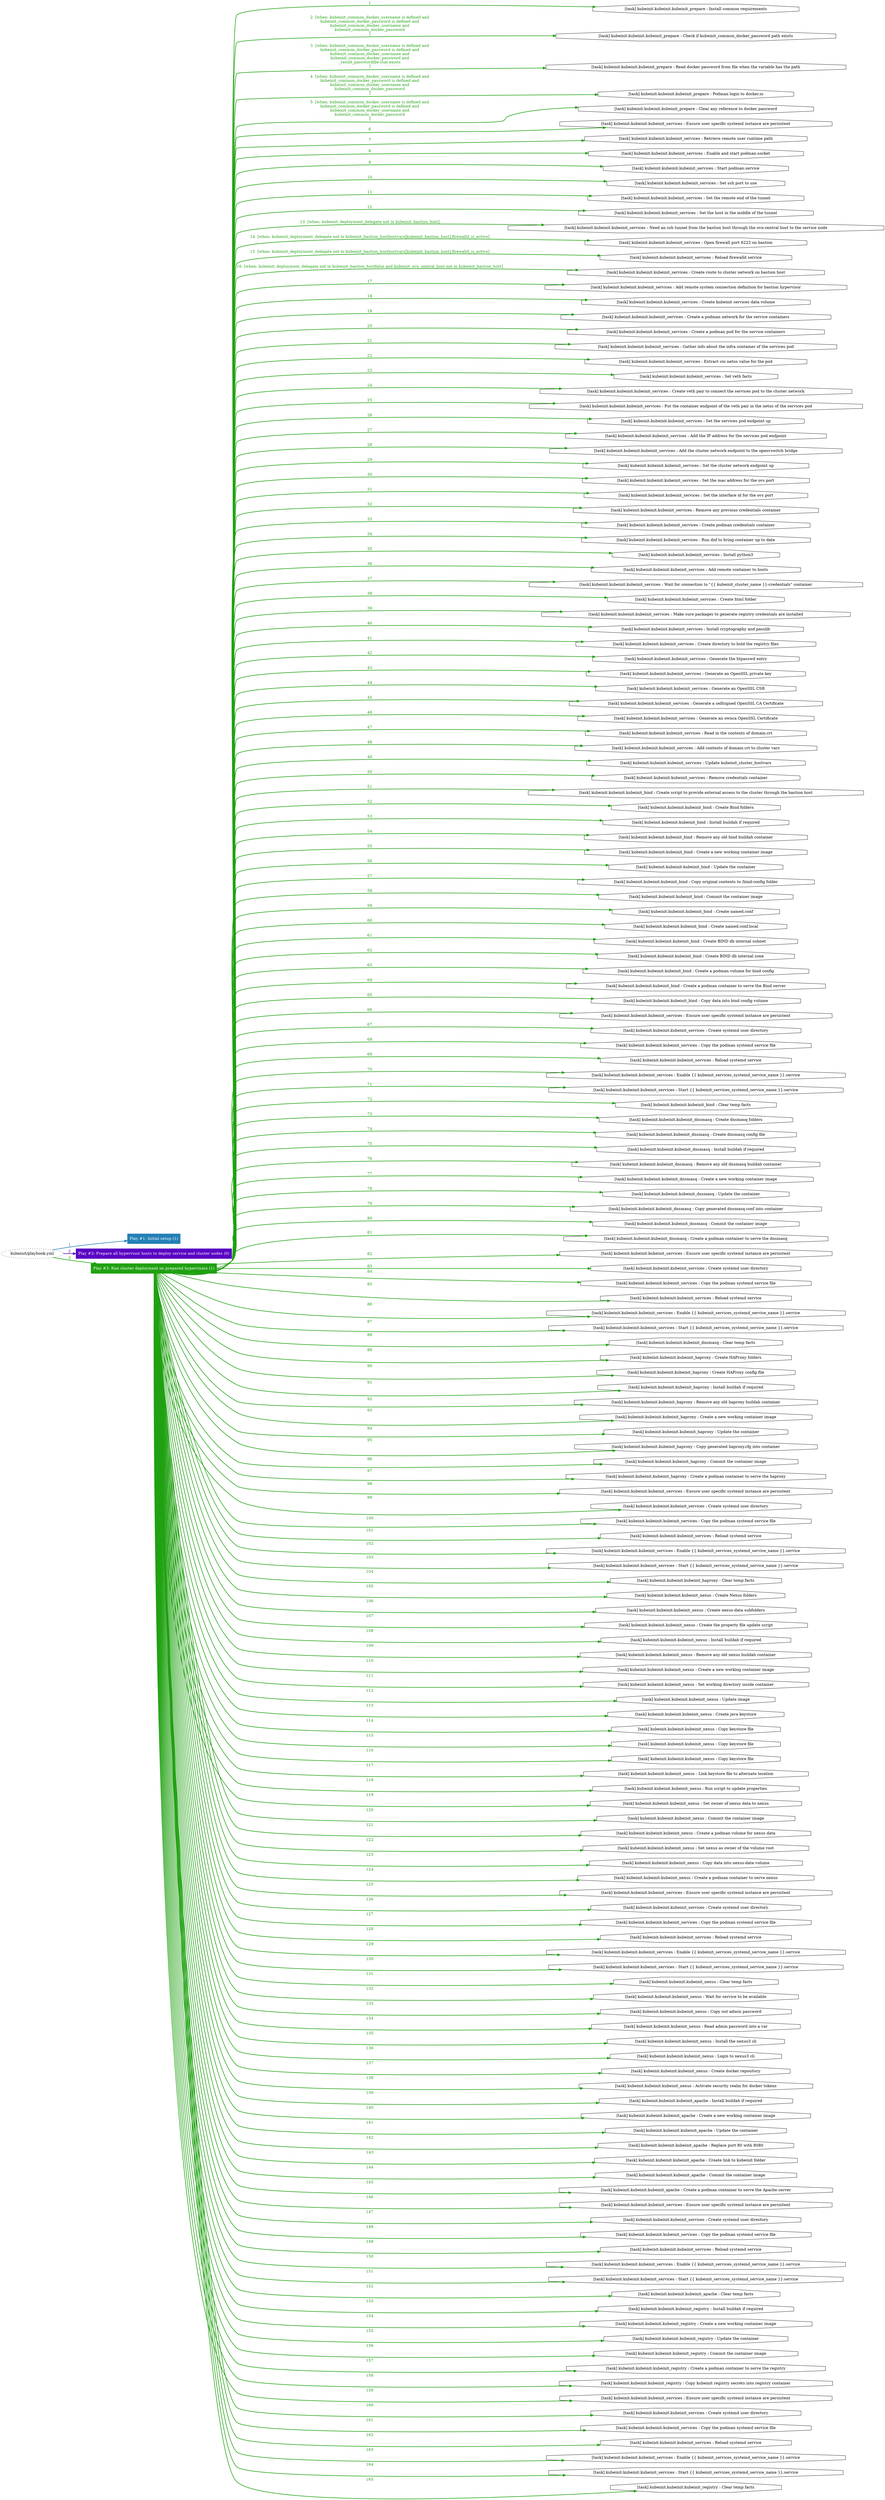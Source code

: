 digraph "kubeinit/playbook.yml "{
	graph [concentrate=true ordering=in rankdir=LR ratio=fill]
	edge [esep=5 sep=10]
	"kubeinit/playbook.yml" [id=root_node style=dotted]
	subgraph "Play #1: Initial setup (1) "{
		"Play #1: Initial setup (1)" [color="#2380b6" fontcolor="#ffffff" id="play_658dab59-f98b-4c72-84c1-2b7fbf919c5e" shape=box style=filled tooltip=localhost]
		"kubeinit/playbook.yml" -> "Play #1: Initial setup (1)" [label=1 color="#2380b6" fontcolor="#2380b6" id="edge_d2170413-34e2-4265-beb2-bab7c968a08a" style=bold]
	}
	subgraph "Play #2: Prepare all hypervisor hosts to deploy service and cluster nodes (0) "{
		"Play #2: Prepare all hypervisor hosts to deploy service and cluster nodes (0)" [color="#5902c3" fontcolor="#ffffff" id="play_f740eb78-dafb-4913-80a3-2dd3e830849e" shape=box style=filled tooltip=""]
		"kubeinit/playbook.yml" -> "Play #2: Prepare all hypervisor hosts to deploy service and cluster nodes (0)" [label=2 color="#5902c3" fontcolor="#5902c3" id="edge_8185f308-2f00-41d7-85e8-5a5e81392f77" style=bold]
	}
	subgraph "Play #3: Run cluster deployment on prepared hypervisors (1) "{
		"Play #3: Run cluster deployment on prepared hypervisors (1)" [color="#1fa111" fontcolor="#ffffff" id="play_3aa09c78-8c52-4292-9b3d-b3ca8021661d" shape=box style=filled tooltip=localhost]
		"kubeinit/playbook.yml" -> "Play #3: Run cluster deployment on prepared hypervisors (1)" [label=3 color="#1fa111" fontcolor="#1fa111" id="edge_4a2d028a-4d29-4e27-ba67-c5e74b180c92" style=bold]
		"task_98dc35d7-8281-4ba3-bca7-71271e3153d2" [label="[task] kubeinit.kubeinit.kubeinit_prepare : Install common requirements" id="task_98dc35d7-8281-4ba3-bca7-71271e3153d2" shape=octagon tooltip="[task] kubeinit.kubeinit.kubeinit_prepare : Install common requirements"]
		"Play #3: Run cluster deployment on prepared hypervisors (1)" -> "task_98dc35d7-8281-4ba3-bca7-71271e3153d2" [label=1 color="#1fa111" fontcolor="#1fa111" id="edge_6f1b3307-4b14-46e3-b3c0-782945f9e71c" style=bold]
		"task_18ee4dad-0e05-4333-8c1b-26871b749c3c" [label="[task] kubeinit.kubeinit.kubeinit_prepare : Check if kubeinit_common_docker_password path exists" id="task_18ee4dad-0e05-4333-8c1b-26871b749c3c" shape=octagon tooltip="[task] kubeinit.kubeinit.kubeinit_prepare : Check if kubeinit_common_docker_password path exists"]
		"Play #3: Run cluster deployment on prepared hypervisors (1)" -> "task_18ee4dad-0e05-4333-8c1b-26871b749c3c" [label="2  [when: kubeinit_common_docker_username is defined and
kubeinit_common_docker_password is defined and
kubeinit_common_docker_username and
kubeinit_common_docker_password
]" color="#1fa111" fontcolor="#1fa111" id="edge_eeb0de85-ef20-4e8a-bbd7-4add7ca746b4" style=bold]
		"task_3ed3a761-924e-4258-a509-54a5a850577d" [label="[task] kubeinit.kubeinit.kubeinit_prepare : Read docker password from file when the variable has the path" id="task_3ed3a761-924e-4258-a509-54a5a850577d" shape=octagon tooltip="[task] kubeinit.kubeinit.kubeinit_prepare : Read docker password from file when the variable has the path"]
		"Play #3: Run cluster deployment on prepared hypervisors (1)" -> "task_3ed3a761-924e-4258-a509-54a5a850577d" [label="3  [when: kubeinit_common_docker_username is defined and
kubeinit_common_docker_password is defined and
kubeinit_common_docker_username and
kubeinit_common_docker_password and
_result_passwordfile.stat.exists
]" color="#1fa111" fontcolor="#1fa111" id="edge_eb8caa34-58e3-482f-809f-4684fe49ba02" style=bold]
		"task_4eabd6d1-fc62-43f0-a4e2-c4f6d00ce125" [label="[task] kubeinit.kubeinit.kubeinit_prepare : Podman login to docker.io" id="task_4eabd6d1-fc62-43f0-a4e2-c4f6d00ce125" shape=octagon tooltip="[task] kubeinit.kubeinit.kubeinit_prepare : Podman login to docker.io"]
		"Play #3: Run cluster deployment on prepared hypervisors (1)" -> "task_4eabd6d1-fc62-43f0-a4e2-c4f6d00ce125" [label="4  [when: kubeinit_common_docker_username is defined and
kubeinit_common_docker_password is defined and
kubeinit_common_docker_username and
kubeinit_common_docker_password
]" color="#1fa111" fontcolor="#1fa111" id="edge_2480ff95-acad-4960-b1e2-3dfdfd72bd5d" style=bold]
		"task_fc5ba00e-47bc-401a-92e9-f7335d5f158b" [label="[task] kubeinit.kubeinit.kubeinit_prepare : Clear any reference to docker password" id="task_fc5ba00e-47bc-401a-92e9-f7335d5f158b" shape=octagon tooltip="[task] kubeinit.kubeinit.kubeinit_prepare : Clear any reference to docker password"]
		"Play #3: Run cluster deployment on prepared hypervisors (1)" -> "task_fc5ba00e-47bc-401a-92e9-f7335d5f158b" [label="5  [when: kubeinit_common_docker_username is defined and
kubeinit_common_docker_password is defined and
kubeinit_common_docker_username and
kubeinit_common_docker_password
]" color="#1fa111" fontcolor="#1fa111" id="edge_cf66c30d-5240-4b41-ba2b-9c562b4dcb27" style=bold]
		"task_9611b18e-6779-45c3-8dd4-fa3b5f75fa6a" [label="[task] kubeinit.kubeinit.kubeinit_services : Ensure user specific systemd instance are persistent" id="task_9611b18e-6779-45c3-8dd4-fa3b5f75fa6a" shape=octagon tooltip="[task] kubeinit.kubeinit.kubeinit_services : Ensure user specific systemd instance are persistent"]
		"Play #3: Run cluster deployment on prepared hypervisors (1)" -> "task_9611b18e-6779-45c3-8dd4-fa3b5f75fa6a" [label=6 color="#1fa111" fontcolor="#1fa111" id="edge_43a69068-8e36-42fc-a67b-2812634a5c13" style=bold]
		"task_b517bc84-dc1e-424c-b725-b0bcab451b3c" [label="[task] kubeinit.kubeinit.kubeinit_services : Retrieve remote user runtime path" id="task_b517bc84-dc1e-424c-b725-b0bcab451b3c" shape=octagon tooltip="[task] kubeinit.kubeinit.kubeinit_services : Retrieve remote user runtime path"]
		"Play #3: Run cluster deployment on prepared hypervisors (1)" -> "task_b517bc84-dc1e-424c-b725-b0bcab451b3c" [label=7 color="#1fa111" fontcolor="#1fa111" id="edge_5ff40960-58dd-4c20-9b31-dac5f721ca40" style=bold]
		"task_03baeade-f741-4f6a-9dcc-f99f47de1ed1" [label="[task] kubeinit.kubeinit.kubeinit_services : Enable and start podman.socket" id="task_03baeade-f741-4f6a-9dcc-f99f47de1ed1" shape=octagon tooltip="[task] kubeinit.kubeinit.kubeinit_services : Enable and start podman.socket"]
		"Play #3: Run cluster deployment on prepared hypervisors (1)" -> "task_03baeade-f741-4f6a-9dcc-f99f47de1ed1" [label=8 color="#1fa111" fontcolor="#1fa111" id="edge_a0cda66a-a5b2-4075-bc42-69cd09d37594" style=bold]
		"task_73e79e89-3607-416f-90af-6f4318d2b944" [label="[task] kubeinit.kubeinit.kubeinit_services : Start podman.service" id="task_73e79e89-3607-416f-90af-6f4318d2b944" shape=octagon tooltip="[task] kubeinit.kubeinit.kubeinit_services : Start podman.service"]
		"Play #3: Run cluster deployment on prepared hypervisors (1)" -> "task_73e79e89-3607-416f-90af-6f4318d2b944" [label=9 color="#1fa111" fontcolor="#1fa111" id="edge_75bb7502-63c9-4b7f-8056-c5fe4e4b5c08" style=bold]
		"task_935234bb-ffcb-424d-beb1-681cc08b4493" [label="[task] kubeinit.kubeinit.kubeinit_services : Set ssh port to use" id="task_935234bb-ffcb-424d-beb1-681cc08b4493" shape=octagon tooltip="[task] kubeinit.kubeinit.kubeinit_services : Set ssh port to use"]
		"Play #3: Run cluster deployment on prepared hypervisors (1)" -> "task_935234bb-ffcb-424d-beb1-681cc08b4493" [label=10 color="#1fa111" fontcolor="#1fa111" id="edge_1c9ce2d1-68fb-4b20-8790-bc157d549b25" style=bold]
		"task_74be9815-7809-458d-80b4-9edb0bb96202" [label="[task] kubeinit.kubeinit.kubeinit_services : Set the remote end of the tunnel" id="task_74be9815-7809-458d-80b4-9edb0bb96202" shape=octagon tooltip="[task] kubeinit.kubeinit.kubeinit_services : Set the remote end of the tunnel"]
		"Play #3: Run cluster deployment on prepared hypervisors (1)" -> "task_74be9815-7809-458d-80b4-9edb0bb96202" [label=11 color="#1fa111" fontcolor="#1fa111" id="edge_fb915f4c-876e-47fc-96e8-36ff86981c2a" style=bold]
		"task_b0b5e321-5527-4130-b114-8499d6a6505b" [label="[task] kubeinit.kubeinit.kubeinit_services : Set the host in the middle of the tunnel" id="task_b0b5e321-5527-4130-b114-8499d6a6505b" shape=octagon tooltip="[task] kubeinit.kubeinit.kubeinit_services : Set the host in the middle of the tunnel"]
		"Play #3: Run cluster deployment on prepared hypervisors (1)" -> "task_b0b5e321-5527-4130-b114-8499d6a6505b" [label=12 color="#1fa111" fontcolor="#1fa111" id="edge_2555307c-e928-4f0a-9bbb-1258e25bd0a1" style=bold]
		"task_882d02db-6939-49d2-8ebd-ae8f2601d016" [label="[task] kubeinit.kubeinit.kubeinit_services : Need an ssh tunnel from the bastion host through the ovn-central host to the service node" id="task_882d02db-6939-49d2-8ebd-ae8f2601d016" shape=octagon tooltip="[task] kubeinit.kubeinit.kubeinit_services : Need an ssh tunnel from the bastion host through the ovn-central host to the service node"]
		"Play #3: Run cluster deployment on prepared hypervisors (1)" -> "task_882d02db-6939-49d2-8ebd-ae8f2601d016" [label="13  [when: kubeinit_deployment_delegate not in kubeinit_bastion_host]" color="#1fa111" fontcolor="#1fa111" id="edge_c9f8412f-ec2e-4143-84ab-0ada8bb4a332" style=bold]
		"task_d36ea306-a60a-461f-9867-61813c1dd1c7" [label="[task] kubeinit.kubeinit.kubeinit_services : Open firewall port 6222 on bastion" id="task_d36ea306-a60a-461f-9867-61813c1dd1c7" shape=octagon tooltip="[task] kubeinit.kubeinit.kubeinit_services : Open firewall port 6222 on bastion"]
		"Play #3: Run cluster deployment on prepared hypervisors (1)" -> "task_d36ea306-a60a-461f-9867-61813c1dd1c7" [label="14  [when: kubeinit_deployment_delegate not in kubeinit_bastion_hosthostvars[kubeinit_bastion_host].firewalld_is_active]" color="#1fa111" fontcolor="#1fa111" id="edge_3f1f5615-26d0-4132-8efe-389b1526df74" style=bold]
		"task_216c4368-118d-4b59-a77d-ef898f242d50" [label="[task] kubeinit.kubeinit.kubeinit_services : Reload firewalld service" id="task_216c4368-118d-4b59-a77d-ef898f242d50" shape=octagon tooltip="[task] kubeinit.kubeinit.kubeinit_services : Reload firewalld service"]
		"Play #3: Run cluster deployment on prepared hypervisors (1)" -> "task_216c4368-118d-4b59-a77d-ef898f242d50" [label="15  [when: kubeinit_deployment_delegate not in kubeinit_bastion_hosthostvars[kubeinit_bastion_host].firewalld_is_active]" color="#1fa111" fontcolor="#1fa111" id="edge_1320eaac-74c1-4f36-84d5-657dcd8d213d" style=bold]
		"task_285e273a-e761-4ae8-9670-a48e4c9a9bcf" [label="[task] kubeinit.kubeinit.kubeinit_services : Create route to cluster network on bastion host" id="task_285e273a-e761-4ae8-9670-a48e4c9a9bcf" shape=octagon tooltip="[task] kubeinit.kubeinit.kubeinit_services : Create route to cluster network on bastion host"]
		"Play #3: Run cluster deployment on prepared hypervisors (1)" -> "task_285e273a-e761-4ae8-9670-a48e4c9a9bcf" [label="16  [when: kubeinit_deployment_delegate not in kubeinit_bastion_hostfalse and kubeinit_ovn_central_host not in kubeinit_bastion_host]" color="#1fa111" fontcolor="#1fa111" id="edge_142ed3a0-729f-41f5-bb0f-4c5eb70ffb36" style=bold]
		"task_84510fff-d7ac-4559-bd76-e9f32595f094" [label="[task] kubeinit.kubeinit.kubeinit_services : Add remote system connection definition for bastion hypervisor" id="task_84510fff-d7ac-4559-bd76-e9f32595f094" shape=octagon tooltip="[task] kubeinit.kubeinit.kubeinit_services : Add remote system connection definition for bastion hypervisor"]
		"Play #3: Run cluster deployment on prepared hypervisors (1)" -> "task_84510fff-d7ac-4559-bd76-e9f32595f094" [label=17 color="#1fa111" fontcolor="#1fa111" id="edge_66d7c2d2-0cbb-4a57-ac9c-5cdbb9803fec" style=bold]
		"task_813680b9-72fa-4a16-bdb4-9314c0ed3854" [label="[task] kubeinit.kubeinit.kubeinit_services : Create kubeinit services data volume" id="task_813680b9-72fa-4a16-bdb4-9314c0ed3854" shape=octagon tooltip="[task] kubeinit.kubeinit.kubeinit_services : Create kubeinit services data volume"]
		"Play #3: Run cluster deployment on prepared hypervisors (1)" -> "task_813680b9-72fa-4a16-bdb4-9314c0ed3854" [label=18 color="#1fa111" fontcolor="#1fa111" id="edge_c70970cf-2b7a-4153-9932-203014fc5605" style=bold]
		"task_6cf88089-8fa9-4b0e-ba20-34c70c4644ad" [label="[task] kubeinit.kubeinit.kubeinit_services : Create a podman network for the service containers" id="task_6cf88089-8fa9-4b0e-ba20-34c70c4644ad" shape=octagon tooltip="[task] kubeinit.kubeinit.kubeinit_services : Create a podman network for the service containers"]
		"Play #3: Run cluster deployment on prepared hypervisors (1)" -> "task_6cf88089-8fa9-4b0e-ba20-34c70c4644ad" [label=19 color="#1fa111" fontcolor="#1fa111" id="edge_3c0eb583-4b8c-4936-9af5-3636158a6e6e" style=bold]
		"task_01f780b8-46b6-41b7-8ad0-0c48a8f8ed09" [label="[task] kubeinit.kubeinit.kubeinit_services : Create a podman pod for the service containers" id="task_01f780b8-46b6-41b7-8ad0-0c48a8f8ed09" shape=octagon tooltip="[task] kubeinit.kubeinit.kubeinit_services : Create a podman pod for the service containers"]
		"Play #3: Run cluster deployment on prepared hypervisors (1)" -> "task_01f780b8-46b6-41b7-8ad0-0c48a8f8ed09" [label=20 color="#1fa111" fontcolor="#1fa111" id="edge_06bfdf78-6157-4f9a-98ba-7f126176aa3d" style=bold]
		"task_480d6292-5894-46be-8ef8-ab0b9a7405b4" [label="[task] kubeinit.kubeinit.kubeinit_services : Gather info about the infra container of the services pod" id="task_480d6292-5894-46be-8ef8-ab0b9a7405b4" shape=octagon tooltip="[task] kubeinit.kubeinit.kubeinit_services : Gather info about the infra container of the services pod"]
		"Play #3: Run cluster deployment on prepared hypervisors (1)" -> "task_480d6292-5894-46be-8ef8-ab0b9a7405b4" [label=21 color="#1fa111" fontcolor="#1fa111" id="edge_db4dceb3-3faf-40b2-ba3f-2141575d4f9a" style=bold]
		"task_3f415000-fb6a-4601-a9a3-c3634bf4b674" [label="[task] kubeinit.kubeinit.kubeinit_services : Extract cni netns value for the pod" id="task_3f415000-fb6a-4601-a9a3-c3634bf4b674" shape=octagon tooltip="[task] kubeinit.kubeinit.kubeinit_services : Extract cni netns value for the pod"]
		"Play #3: Run cluster deployment on prepared hypervisors (1)" -> "task_3f415000-fb6a-4601-a9a3-c3634bf4b674" [label=22 color="#1fa111" fontcolor="#1fa111" id="edge_67050004-cf5c-4687-ad15-2c3aa03597b0" style=bold]
		"task_0713d6aa-6ed1-4419-aaf9-3e6e0b4c4c2e" [label="[task] kubeinit.kubeinit.kubeinit_services : Set veth facts" id="task_0713d6aa-6ed1-4419-aaf9-3e6e0b4c4c2e" shape=octagon tooltip="[task] kubeinit.kubeinit.kubeinit_services : Set veth facts"]
		"Play #3: Run cluster deployment on prepared hypervisors (1)" -> "task_0713d6aa-6ed1-4419-aaf9-3e6e0b4c4c2e" [label=23 color="#1fa111" fontcolor="#1fa111" id="edge_3ea118e6-6da9-4d75-a6cb-7b1a62ff21ad" style=bold]
		"task_d4619836-298f-4ae9-a2ca-163f35a022bc" [label="[task] kubeinit.kubeinit.kubeinit_services : Create veth pair to connect the services pod to the cluster network" id="task_d4619836-298f-4ae9-a2ca-163f35a022bc" shape=octagon tooltip="[task] kubeinit.kubeinit.kubeinit_services : Create veth pair to connect the services pod to the cluster network"]
		"Play #3: Run cluster deployment on prepared hypervisors (1)" -> "task_d4619836-298f-4ae9-a2ca-163f35a022bc" [label=24 color="#1fa111" fontcolor="#1fa111" id="edge_38ee86aa-4789-4360-800f-9a07e495afc6" style=bold]
		"task_39ebb391-c886-4df6-9f17-41cd164684da" [label="[task] kubeinit.kubeinit.kubeinit_services : Put the container endpoint of the veth pair in the netns of the services pod" id="task_39ebb391-c886-4df6-9f17-41cd164684da" shape=octagon tooltip="[task] kubeinit.kubeinit.kubeinit_services : Put the container endpoint of the veth pair in the netns of the services pod"]
		"Play #3: Run cluster deployment on prepared hypervisors (1)" -> "task_39ebb391-c886-4df6-9f17-41cd164684da" [label=25 color="#1fa111" fontcolor="#1fa111" id="edge_ca217373-4e93-411b-8995-72100fec1c4b" style=bold]
		"task_8d2ecb8e-009c-4d8e-9ecd-7828660e10a5" [label="[task] kubeinit.kubeinit.kubeinit_services : Set the services pod endpoint up" id="task_8d2ecb8e-009c-4d8e-9ecd-7828660e10a5" shape=octagon tooltip="[task] kubeinit.kubeinit.kubeinit_services : Set the services pod endpoint up"]
		"Play #3: Run cluster deployment on prepared hypervisors (1)" -> "task_8d2ecb8e-009c-4d8e-9ecd-7828660e10a5" [label=26 color="#1fa111" fontcolor="#1fa111" id="edge_8285acb8-e465-421d-b4ef-853350e332ae" style=bold]
		"task_af0cf9fe-7b09-41ce-9e16-9f13d88ed921" [label="[task] kubeinit.kubeinit.kubeinit_services : Add the IP address for the services pod endpoint" id="task_af0cf9fe-7b09-41ce-9e16-9f13d88ed921" shape=octagon tooltip="[task] kubeinit.kubeinit.kubeinit_services : Add the IP address for the services pod endpoint"]
		"Play #3: Run cluster deployment on prepared hypervisors (1)" -> "task_af0cf9fe-7b09-41ce-9e16-9f13d88ed921" [label=27 color="#1fa111" fontcolor="#1fa111" id="edge_f026e5cf-e418-4aa4-be99-a19a145eedb0" style=bold]
		"task_d8e88491-38d4-4554-82e9-0ec60523bd91" [label="[task] kubeinit.kubeinit.kubeinit_services : Add the cluster network endpoint to the openvswitch bridge" id="task_d8e88491-38d4-4554-82e9-0ec60523bd91" shape=octagon tooltip="[task] kubeinit.kubeinit.kubeinit_services : Add the cluster network endpoint to the openvswitch bridge"]
		"Play #3: Run cluster deployment on prepared hypervisors (1)" -> "task_d8e88491-38d4-4554-82e9-0ec60523bd91" [label=28 color="#1fa111" fontcolor="#1fa111" id="edge_0bd91b4a-b545-4809-bde9-e84fd95ba56c" style=bold]
		"task_af1e0be8-6165-43d8-8d2e-e3eccbfa27cb" [label="[task] kubeinit.kubeinit.kubeinit_services : Set the cluster network endpoint up" id="task_af1e0be8-6165-43d8-8d2e-e3eccbfa27cb" shape=octagon tooltip="[task] kubeinit.kubeinit.kubeinit_services : Set the cluster network endpoint up"]
		"Play #3: Run cluster deployment on prepared hypervisors (1)" -> "task_af1e0be8-6165-43d8-8d2e-e3eccbfa27cb" [label=29 color="#1fa111" fontcolor="#1fa111" id="edge_d4f5c86b-0214-4479-9368-a729048d14f1" style=bold]
		"task_f56607a8-db32-463e-98ea-4f64798c4a62" [label="[task] kubeinit.kubeinit.kubeinit_services : Set the mac address for the ovs port" id="task_f56607a8-db32-463e-98ea-4f64798c4a62" shape=octagon tooltip="[task] kubeinit.kubeinit.kubeinit_services : Set the mac address for the ovs port"]
		"Play #3: Run cluster deployment on prepared hypervisors (1)" -> "task_f56607a8-db32-463e-98ea-4f64798c4a62" [label=30 color="#1fa111" fontcolor="#1fa111" id="edge_4bba432e-e439-4b1f-bd90-c4aeb63475ef" style=bold]
		"task_cbf62e4c-dcd7-4909-ad8f-596a92646673" [label="[task] kubeinit.kubeinit.kubeinit_services : Set the interface id for the ovs port" id="task_cbf62e4c-dcd7-4909-ad8f-596a92646673" shape=octagon tooltip="[task] kubeinit.kubeinit.kubeinit_services : Set the interface id for the ovs port"]
		"Play #3: Run cluster deployment on prepared hypervisors (1)" -> "task_cbf62e4c-dcd7-4909-ad8f-596a92646673" [label=31 color="#1fa111" fontcolor="#1fa111" id="edge_442316b3-1462-4c7d-b924-59be6c20c960" style=bold]
		"task_124ecddd-e608-4f6b-b4c8-e6d56eb0d834" [label="[task] kubeinit.kubeinit.kubeinit_services : Remove any previous credentials container" id="task_124ecddd-e608-4f6b-b4c8-e6d56eb0d834" shape=octagon tooltip="[task] kubeinit.kubeinit.kubeinit_services : Remove any previous credentials container"]
		"Play #3: Run cluster deployment on prepared hypervisors (1)" -> "task_124ecddd-e608-4f6b-b4c8-e6d56eb0d834" [label=32 color="#1fa111" fontcolor="#1fa111" id="edge_d5fef336-0f24-4518-87ef-f44a1bc605d8" style=bold]
		"task_0524fe04-ce8c-4862-9c1f-88553096695c" [label="[task] kubeinit.kubeinit.kubeinit_services : Create podman credentials container" id="task_0524fe04-ce8c-4862-9c1f-88553096695c" shape=octagon tooltip="[task] kubeinit.kubeinit.kubeinit_services : Create podman credentials container"]
		"Play #3: Run cluster deployment on prepared hypervisors (1)" -> "task_0524fe04-ce8c-4862-9c1f-88553096695c" [label=33 color="#1fa111" fontcolor="#1fa111" id="edge_d86fca05-d097-4a66-860b-4abb0bb8b93c" style=bold]
		"task_d53957ef-30d1-4bdf-afa8-f7e510fa2340" [label="[task] kubeinit.kubeinit.kubeinit_services : Run dnf to bring container up to date" id="task_d53957ef-30d1-4bdf-afa8-f7e510fa2340" shape=octagon tooltip="[task] kubeinit.kubeinit.kubeinit_services : Run dnf to bring container up to date"]
		"Play #3: Run cluster deployment on prepared hypervisors (1)" -> "task_d53957ef-30d1-4bdf-afa8-f7e510fa2340" [label=34 color="#1fa111" fontcolor="#1fa111" id="edge_4385ae2f-ba1a-4359-8815-922b75902b10" style=bold]
		"task_2cfd53be-e3b0-4af0-b438-64c4ca0467ea" [label="[task] kubeinit.kubeinit.kubeinit_services : Install python3" id="task_2cfd53be-e3b0-4af0-b438-64c4ca0467ea" shape=octagon tooltip="[task] kubeinit.kubeinit.kubeinit_services : Install python3"]
		"Play #3: Run cluster deployment on prepared hypervisors (1)" -> "task_2cfd53be-e3b0-4af0-b438-64c4ca0467ea" [label=35 color="#1fa111" fontcolor="#1fa111" id="edge_15fd8465-3f0e-49b4-923b-fc3640e66f65" style=bold]
		"task_5d1cfa97-641c-42de-ad78-49c1729912f3" [label="[task] kubeinit.kubeinit.kubeinit_services : Add remote container to hosts" id="task_5d1cfa97-641c-42de-ad78-49c1729912f3" shape=octagon tooltip="[task] kubeinit.kubeinit.kubeinit_services : Add remote container to hosts"]
		"Play #3: Run cluster deployment on prepared hypervisors (1)" -> "task_5d1cfa97-641c-42de-ad78-49c1729912f3" [label=36 color="#1fa111" fontcolor="#1fa111" id="edge_fbefe16f-88f4-436c-a577-5c00fc78c665" style=bold]
		"task_671fd2bd-ac59-4203-a686-c7730ec0cdf7" [label="[task] kubeinit.kubeinit.kubeinit_services : Wait for connection to &#34;{{ kubeinit_cluster_name }}-credentials&#34; container" id="task_671fd2bd-ac59-4203-a686-c7730ec0cdf7" shape=octagon tooltip="[task] kubeinit.kubeinit.kubeinit_services : Wait for connection to &#34;{{ kubeinit_cluster_name }}-credentials&#34; container"]
		"Play #3: Run cluster deployment on prepared hypervisors (1)" -> "task_671fd2bd-ac59-4203-a686-c7730ec0cdf7" [label=37 color="#1fa111" fontcolor="#1fa111" id="edge_49190388-e72d-4fd2-a731-cc28bdd3301b" style=bold]
		"task_1c628ff9-cc96-4b94-92b3-9760401ad0b0" [label="[task] kubeinit.kubeinit.kubeinit_services : Create html folder" id="task_1c628ff9-cc96-4b94-92b3-9760401ad0b0" shape=octagon tooltip="[task] kubeinit.kubeinit.kubeinit_services : Create html folder"]
		"Play #3: Run cluster deployment on prepared hypervisors (1)" -> "task_1c628ff9-cc96-4b94-92b3-9760401ad0b0" [label=38 color="#1fa111" fontcolor="#1fa111" id="edge_8207fc94-bb6a-4e76-b3e3-0a985eb03487" style=bold]
		"task_d1dc4c3d-5ac5-4f2b-9036-ff8f558e643e" [label="[task] kubeinit.kubeinit.kubeinit_services : Make sure packages to generate registry credentials are installed" id="task_d1dc4c3d-5ac5-4f2b-9036-ff8f558e643e" shape=octagon tooltip="[task] kubeinit.kubeinit.kubeinit_services : Make sure packages to generate registry credentials are installed"]
		"Play #3: Run cluster deployment on prepared hypervisors (1)" -> "task_d1dc4c3d-5ac5-4f2b-9036-ff8f558e643e" [label=39 color="#1fa111" fontcolor="#1fa111" id="edge_f1b25bec-6e71-4f44-aa62-c36737db6a1a" style=bold]
		"task_51fc9903-0499-4bb2-bc18-1c7e7e62fc51" [label="[task] kubeinit.kubeinit.kubeinit_services : Install cryptography and passlib" id="task_51fc9903-0499-4bb2-bc18-1c7e7e62fc51" shape=octagon tooltip="[task] kubeinit.kubeinit.kubeinit_services : Install cryptography and passlib"]
		"Play #3: Run cluster deployment on prepared hypervisors (1)" -> "task_51fc9903-0499-4bb2-bc18-1c7e7e62fc51" [label=40 color="#1fa111" fontcolor="#1fa111" id="edge_b84e4ba5-1784-4d06-9655-a00848fdd1dd" style=bold]
		"task_78a8acfc-504b-4430-96d3-b6b61f8315ed" [label="[task] kubeinit.kubeinit.kubeinit_services : Create directory to hold the registry files" id="task_78a8acfc-504b-4430-96d3-b6b61f8315ed" shape=octagon tooltip="[task] kubeinit.kubeinit.kubeinit_services : Create directory to hold the registry files"]
		"Play #3: Run cluster deployment on prepared hypervisors (1)" -> "task_78a8acfc-504b-4430-96d3-b6b61f8315ed" [label=41 color="#1fa111" fontcolor="#1fa111" id="edge_ea4467cb-2a79-47e7-851b-42c32c78f229" style=bold]
		"task_d7dd84a3-37e2-4f4b-9629-ddf8d7c473b2" [label="[task] kubeinit.kubeinit.kubeinit_services : Generate the htpasswd entry" id="task_d7dd84a3-37e2-4f4b-9629-ddf8d7c473b2" shape=octagon tooltip="[task] kubeinit.kubeinit.kubeinit_services : Generate the htpasswd entry"]
		"Play #3: Run cluster deployment on prepared hypervisors (1)" -> "task_d7dd84a3-37e2-4f4b-9629-ddf8d7c473b2" [label=42 color="#1fa111" fontcolor="#1fa111" id="edge_75418d6b-5ccb-489f-b2f1-9e632260cc24" style=bold]
		"task_fef310f1-bcde-47a2-b6d8-60eefbebd697" [label="[task] kubeinit.kubeinit.kubeinit_services : Generate an OpenSSL private key" id="task_fef310f1-bcde-47a2-b6d8-60eefbebd697" shape=octagon tooltip="[task] kubeinit.kubeinit.kubeinit_services : Generate an OpenSSL private key"]
		"Play #3: Run cluster deployment on prepared hypervisors (1)" -> "task_fef310f1-bcde-47a2-b6d8-60eefbebd697" [label=43 color="#1fa111" fontcolor="#1fa111" id="edge_f3d4d4b6-d9e6-4657-8e47-2ea3d1d12416" style=bold]
		"task_843c4458-a5e5-46c0-9eec-9fbd3f6aa6f9" [label="[task] kubeinit.kubeinit.kubeinit_services : Generate an OpenSSL CSR" id="task_843c4458-a5e5-46c0-9eec-9fbd3f6aa6f9" shape=octagon tooltip="[task] kubeinit.kubeinit.kubeinit_services : Generate an OpenSSL CSR"]
		"Play #3: Run cluster deployment on prepared hypervisors (1)" -> "task_843c4458-a5e5-46c0-9eec-9fbd3f6aa6f9" [label=44 color="#1fa111" fontcolor="#1fa111" id="edge_c873dafe-72d4-41b5-b4d8-2757dfc9841c" style=bold]
		"task_1f8057fd-4308-4b45-ae5a-445afc93f436" [label="[task] kubeinit.kubeinit.kubeinit_services : Generate a selfsigned OpenSSL CA Certificate" id="task_1f8057fd-4308-4b45-ae5a-445afc93f436" shape=octagon tooltip="[task] kubeinit.kubeinit.kubeinit_services : Generate a selfsigned OpenSSL CA Certificate"]
		"Play #3: Run cluster deployment on prepared hypervisors (1)" -> "task_1f8057fd-4308-4b45-ae5a-445afc93f436" [label=45 color="#1fa111" fontcolor="#1fa111" id="edge_04908986-f8d1-4dfe-9e0b-b602c1c6e5ba" style=bold]
		"task_438d6769-8fd8-4261-8e8a-cac699009bea" [label="[task] kubeinit.kubeinit.kubeinit_services : Generate an ownca OpenSSL Certificate" id="task_438d6769-8fd8-4261-8e8a-cac699009bea" shape=octagon tooltip="[task] kubeinit.kubeinit.kubeinit_services : Generate an ownca OpenSSL Certificate"]
		"Play #3: Run cluster deployment on prepared hypervisors (1)" -> "task_438d6769-8fd8-4261-8e8a-cac699009bea" [label=46 color="#1fa111" fontcolor="#1fa111" id="edge_c9a6a459-1d76-4205-8aa9-1dc1358e4d84" style=bold]
		"task_e355e43c-4b19-4f29-9706-e64e80badaf3" [label="[task] kubeinit.kubeinit.kubeinit_services : Read in the contents of domain.crt" id="task_e355e43c-4b19-4f29-9706-e64e80badaf3" shape=octagon tooltip="[task] kubeinit.kubeinit.kubeinit_services : Read in the contents of domain.crt"]
		"Play #3: Run cluster deployment on prepared hypervisors (1)" -> "task_e355e43c-4b19-4f29-9706-e64e80badaf3" [label=47 color="#1fa111" fontcolor="#1fa111" id="edge_50aed9b5-cbfa-48bf-8520-c5e1609e8b4f" style=bold]
		"task_2c93b13b-e2ce-4edd-be0e-68edebfca927" [label="[task] kubeinit.kubeinit.kubeinit_services : Add contents of domain.crt to cluster vars" id="task_2c93b13b-e2ce-4edd-be0e-68edebfca927" shape=octagon tooltip="[task] kubeinit.kubeinit.kubeinit_services : Add contents of domain.crt to cluster vars"]
		"Play #3: Run cluster deployment on prepared hypervisors (1)" -> "task_2c93b13b-e2ce-4edd-be0e-68edebfca927" [label=48 color="#1fa111" fontcolor="#1fa111" id="edge_215aff2f-30d1-4295-80eb-9590429430b4" style=bold]
		"task_e73a4d90-5f68-4cdf-b82b-5326266e345c" [label="[task] kubeinit.kubeinit.kubeinit_services : Update kubeinit_cluster_hostvars" id="task_e73a4d90-5f68-4cdf-b82b-5326266e345c" shape=octagon tooltip="[task] kubeinit.kubeinit.kubeinit_services : Update kubeinit_cluster_hostvars"]
		"Play #3: Run cluster deployment on prepared hypervisors (1)" -> "task_e73a4d90-5f68-4cdf-b82b-5326266e345c" [label=49 color="#1fa111" fontcolor="#1fa111" id="edge_bb22c332-8e1d-4a20-8fd8-f883fbde7c38" style=bold]
		"task_3b8b8285-e3e3-4b18-968c-9ee911e3df39" [label="[task] kubeinit.kubeinit.kubeinit_services : Remove credentials container" id="task_3b8b8285-e3e3-4b18-968c-9ee911e3df39" shape=octagon tooltip="[task] kubeinit.kubeinit.kubeinit_services : Remove credentials container"]
		"Play #3: Run cluster deployment on prepared hypervisors (1)" -> "task_3b8b8285-e3e3-4b18-968c-9ee911e3df39" [label=50 color="#1fa111" fontcolor="#1fa111" id="edge_74bca5d1-edfe-4df6-bbbd-b13e52d9a786" style=bold]
		"task_1309233b-7715-49b7-b9ce-3ffb25e2e19d" [label="[task] kubeinit.kubeinit.kubeinit_bind : Create script to provide external access to the cluster through the bastion host" id="task_1309233b-7715-49b7-b9ce-3ffb25e2e19d" shape=octagon tooltip="[task] kubeinit.kubeinit.kubeinit_bind : Create script to provide external access to the cluster through the bastion host"]
		"Play #3: Run cluster deployment on prepared hypervisors (1)" -> "task_1309233b-7715-49b7-b9ce-3ffb25e2e19d" [label=51 color="#1fa111" fontcolor="#1fa111" id="edge_2a4aca0c-9a7f-4a4f-a728-90264e32921a" style=bold]
		"task_e058dc6c-a774-49b7-a957-545624c5ef1c" [label="[task] kubeinit.kubeinit.kubeinit_bind : Create Bind folders" id="task_e058dc6c-a774-49b7-a957-545624c5ef1c" shape=octagon tooltip="[task] kubeinit.kubeinit.kubeinit_bind : Create Bind folders"]
		"Play #3: Run cluster deployment on prepared hypervisors (1)" -> "task_e058dc6c-a774-49b7-a957-545624c5ef1c" [label=52 color="#1fa111" fontcolor="#1fa111" id="edge_de606315-af10-45f8-ae58-9d8d3c1af51a" style=bold]
		"task_d211c9f6-4133-4043-af75-c1c0e1430155" [label="[task] kubeinit.kubeinit.kubeinit_bind : Install buildah if required" id="task_d211c9f6-4133-4043-af75-c1c0e1430155" shape=octagon tooltip="[task] kubeinit.kubeinit.kubeinit_bind : Install buildah if required"]
		"Play #3: Run cluster deployment on prepared hypervisors (1)" -> "task_d211c9f6-4133-4043-af75-c1c0e1430155" [label=53 color="#1fa111" fontcolor="#1fa111" id="edge_9b760e13-b528-4e36-aeca-8ae98414607f" style=bold]
		"task_7929237d-41f7-44cf-97a0-11ff3d565c05" [label="[task] kubeinit.kubeinit.kubeinit_bind : Remove any old bind buildah container" id="task_7929237d-41f7-44cf-97a0-11ff3d565c05" shape=octagon tooltip="[task] kubeinit.kubeinit.kubeinit_bind : Remove any old bind buildah container"]
		"Play #3: Run cluster deployment on prepared hypervisors (1)" -> "task_7929237d-41f7-44cf-97a0-11ff3d565c05" [label=54 color="#1fa111" fontcolor="#1fa111" id="edge_75794b3c-8913-481d-9b2f-67761bd3a196" style=bold]
		"task_c9825565-4ce0-4e4c-adf4-082217416ae2" [label="[task] kubeinit.kubeinit.kubeinit_bind : Create a new working container image" id="task_c9825565-4ce0-4e4c-adf4-082217416ae2" shape=octagon tooltip="[task] kubeinit.kubeinit.kubeinit_bind : Create a new working container image"]
		"Play #3: Run cluster deployment on prepared hypervisors (1)" -> "task_c9825565-4ce0-4e4c-adf4-082217416ae2" [label=55 color="#1fa111" fontcolor="#1fa111" id="edge_dbe59ec5-4eb0-4ccd-af35-db9712676e53" style=bold]
		"task_0ad14af2-1b56-4d0d-9da9-ff702a6b6680" [label="[task] kubeinit.kubeinit.kubeinit_bind : Update the container" id="task_0ad14af2-1b56-4d0d-9da9-ff702a6b6680" shape=octagon tooltip="[task] kubeinit.kubeinit.kubeinit_bind : Update the container"]
		"Play #3: Run cluster deployment on prepared hypervisors (1)" -> "task_0ad14af2-1b56-4d0d-9da9-ff702a6b6680" [label=56 color="#1fa111" fontcolor="#1fa111" id="edge_d3a4613a-90d3-4d73-961d-8549c3183060" style=bold]
		"task_bb4ec7ce-f5a3-4fed-bc51-ce3a5ff0a7a5" [label="[task] kubeinit.kubeinit.kubeinit_bind : Copy original contents to /bind-config folder" id="task_bb4ec7ce-f5a3-4fed-bc51-ce3a5ff0a7a5" shape=octagon tooltip="[task] kubeinit.kubeinit.kubeinit_bind : Copy original contents to /bind-config folder"]
		"Play #3: Run cluster deployment on prepared hypervisors (1)" -> "task_bb4ec7ce-f5a3-4fed-bc51-ce3a5ff0a7a5" [label=57 color="#1fa111" fontcolor="#1fa111" id="edge_d4c70a47-91bc-4e7a-82f1-f9d9fbdb62a7" style=bold]
		"task_f320b821-f83f-48b0-8154-0b8f572fe3cc" [label="[task] kubeinit.kubeinit.kubeinit_bind : Commit the container image" id="task_f320b821-f83f-48b0-8154-0b8f572fe3cc" shape=octagon tooltip="[task] kubeinit.kubeinit.kubeinit_bind : Commit the container image"]
		"Play #3: Run cluster deployment on prepared hypervisors (1)" -> "task_f320b821-f83f-48b0-8154-0b8f572fe3cc" [label=58 color="#1fa111" fontcolor="#1fa111" id="edge_e3e69cb8-fad8-46dd-92db-9dcacdc761ea" style=bold]
		"task_095d9d71-0af6-4b98-be42-c3810a2d098f" [label="[task] kubeinit.kubeinit.kubeinit_bind : Create named.conf" id="task_095d9d71-0af6-4b98-be42-c3810a2d098f" shape=octagon tooltip="[task] kubeinit.kubeinit.kubeinit_bind : Create named.conf"]
		"Play #3: Run cluster deployment on prepared hypervisors (1)" -> "task_095d9d71-0af6-4b98-be42-c3810a2d098f" [label=59 color="#1fa111" fontcolor="#1fa111" id="edge_ea8d6f3b-2d29-44c8-8d15-4072c580a9a3" style=bold]
		"task_ffe224cd-1b7a-4fb3-aff3-ed3a7287c5b5" [label="[task] kubeinit.kubeinit.kubeinit_bind : Create named.conf.local" id="task_ffe224cd-1b7a-4fb3-aff3-ed3a7287c5b5" shape=octagon tooltip="[task] kubeinit.kubeinit.kubeinit_bind : Create named.conf.local"]
		"Play #3: Run cluster deployment on prepared hypervisors (1)" -> "task_ffe224cd-1b7a-4fb3-aff3-ed3a7287c5b5" [label=60 color="#1fa111" fontcolor="#1fa111" id="edge_5afd0aae-5add-4df8-8542-8915035b92b2" style=bold]
		"task_318a80ac-3ed7-4a06-a7ec-7d8a4c9a17d6" [label="[task] kubeinit.kubeinit.kubeinit_bind : Create BIND db internal subnet" id="task_318a80ac-3ed7-4a06-a7ec-7d8a4c9a17d6" shape=octagon tooltip="[task] kubeinit.kubeinit.kubeinit_bind : Create BIND db internal subnet"]
		"Play #3: Run cluster deployment on prepared hypervisors (1)" -> "task_318a80ac-3ed7-4a06-a7ec-7d8a4c9a17d6" [label=61 color="#1fa111" fontcolor="#1fa111" id="edge_85b6c988-323a-45c8-b59b-cbfe23751e0b" style=bold]
		"task_26d27e1c-1cf6-4a6d-a7df-c8dedac4bcda" [label="[task] kubeinit.kubeinit.kubeinit_bind : Create BIND db internal zone" id="task_26d27e1c-1cf6-4a6d-a7df-c8dedac4bcda" shape=octagon tooltip="[task] kubeinit.kubeinit.kubeinit_bind : Create BIND db internal zone"]
		"Play #3: Run cluster deployment on prepared hypervisors (1)" -> "task_26d27e1c-1cf6-4a6d-a7df-c8dedac4bcda" [label=62 color="#1fa111" fontcolor="#1fa111" id="edge_4e19fab9-6427-476e-8d61-40f4a0c5d598" style=bold]
		"task_8d46752c-c0c5-4a45-9a6d-3addee490563" [label="[task] kubeinit.kubeinit.kubeinit_bind : Create a podman volume for bind config" id="task_8d46752c-c0c5-4a45-9a6d-3addee490563" shape=octagon tooltip="[task] kubeinit.kubeinit.kubeinit_bind : Create a podman volume for bind config"]
		"Play #3: Run cluster deployment on prepared hypervisors (1)" -> "task_8d46752c-c0c5-4a45-9a6d-3addee490563" [label=63 color="#1fa111" fontcolor="#1fa111" id="edge_279e33fb-7b8b-4cad-aee4-d433abe2b10d" style=bold]
		"task_a5fc027f-dbe9-4f60-882f-6ff0c74e3d63" [label="[task] kubeinit.kubeinit.kubeinit_bind : Create a podman container to serve the Bind server" id="task_a5fc027f-dbe9-4f60-882f-6ff0c74e3d63" shape=octagon tooltip="[task] kubeinit.kubeinit.kubeinit_bind : Create a podman container to serve the Bind server"]
		"Play #3: Run cluster deployment on prepared hypervisors (1)" -> "task_a5fc027f-dbe9-4f60-882f-6ff0c74e3d63" [label=64 color="#1fa111" fontcolor="#1fa111" id="edge_3dee3c6a-1610-44a4-81df-7b8661419003" style=bold]
		"task_ea520287-2ab4-4d88-bdf6-040077071de6" [label="[task] kubeinit.kubeinit.kubeinit_bind : Copy data into bind config volume" id="task_ea520287-2ab4-4d88-bdf6-040077071de6" shape=octagon tooltip="[task] kubeinit.kubeinit.kubeinit_bind : Copy data into bind config volume"]
		"Play #3: Run cluster deployment on prepared hypervisors (1)" -> "task_ea520287-2ab4-4d88-bdf6-040077071de6" [label=65 color="#1fa111" fontcolor="#1fa111" id="edge_426b371a-22e1-4ed9-852f-8d1eb4e3b24d" style=bold]
		"task_13641977-891b-4e2e-9ae2-cbbac2772f67" [label="[task] kubeinit.kubeinit.kubeinit_services : Ensure user specific systemd instance are persistent" id="task_13641977-891b-4e2e-9ae2-cbbac2772f67" shape=octagon tooltip="[task] kubeinit.kubeinit.kubeinit_services : Ensure user specific systemd instance are persistent"]
		"Play #3: Run cluster deployment on prepared hypervisors (1)" -> "task_13641977-891b-4e2e-9ae2-cbbac2772f67" [label=66 color="#1fa111" fontcolor="#1fa111" id="edge_5a2ef398-1ab6-4133-927c-46f635876816" style=bold]
		"task_57d7d45c-c4c2-40fa-8b65-0a048e7a16d6" [label="[task] kubeinit.kubeinit.kubeinit_services : Create systemd user directory" id="task_57d7d45c-c4c2-40fa-8b65-0a048e7a16d6" shape=octagon tooltip="[task] kubeinit.kubeinit.kubeinit_services : Create systemd user directory"]
		"Play #3: Run cluster deployment on prepared hypervisors (1)" -> "task_57d7d45c-c4c2-40fa-8b65-0a048e7a16d6" [label=67 color="#1fa111" fontcolor="#1fa111" id="edge_1af6bd39-47d8-4235-a671-df1968be8317" style=bold]
		"task_4f723eec-6e87-4359-ba6c-ed70fc3dcdb7" [label="[task] kubeinit.kubeinit.kubeinit_services : Copy the podman systemd service file" id="task_4f723eec-6e87-4359-ba6c-ed70fc3dcdb7" shape=octagon tooltip="[task] kubeinit.kubeinit.kubeinit_services : Copy the podman systemd service file"]
		"Play #3: Run cluster deployment on prepared hypervisors (1)" -> "task_4f723eec-6e87-4359-ba6c-ed70fc3dcdb7" [label=68 color="#1fa111" fontcolor="#1fa111" id="edge_6f002e92-4f28-475b-acc0-bc0473b52436" style=bold]
		"task_198fd1d2-abe3-4889-b4b5-013a6d794c2f" [label="[task] kubeinit.kubeinit.kubeinit_services : Reload systemd service" id="task_198fd1d2-abe3-4889-b4b5-013a6d794c2f" shape=octagon tooltip="[task] kubeinit.kubeinit.kubeinit_services : Reload systemd service"]
		"Play #3: Run cluster deployment on prepared hypervisors (1)" -> "task_198fd1d2-abe3-4889-b4b5-013a6d794c2f" [label=69 color="#1fa111" fontcolor="#1fa111" id="edge_eb7824be-d2ba-4ff9-beb0-f6fdf67ce476" style=bold]
		"task_1bca2cc0-5f06-4e2e-aeb7-678066d893ef" [label="[task] kubeinit.kubeinit.kubeinit_services : Enable {{ kubeinit_services_systemd_service_name }}.service" id="task_1bca2cc0-5f06-4e2e-aeb7-678066d893ef" shape=octagon tooltip="[task] kubeinit.kubeinit.kubeinit_services : Enable {{ kubeinit_services_systemd_service_name }}.service"]
		"Play #3: Run cluster deployment on prepared hypervisors (1)" -> "task_1bca2cc0-5f06-4e2e-aeb7-678066d893ef" [label=70 color="#1fa111" fontcolor="#1fa111" id="edge_6b24987f-0eab-4e23-af98-2c8f5fde272b" style=bold]
		"task_3d16df61-58eb-4a44-80e3-79ce370560b6" [label="[task] kubeinit.kubeinit.kubeinit_services : Start {{ kubeinit_services_systemd_service_name }}.service" id="task_3d16df61-58eb-4a44-80e3-79ce370560b6" shape=octagon tooltip="[task] kubeinit.kubeinit.kubeinit_services : Start {{ kubeinit_services_systemd_service_name }}.service"]
		"Play #3: Run cluster deployment on prepared hypervisors (1)" -> "task_3d16df61-58eb-4a44-80e3-79ce370560b6" [label=71 color="#1fa111" fontcolor="#1fa111" id="edge_49bb9170-a30e-4204-a5a2-05d42b93e217" style=bold]
		"task_09b1731b-f2a9-411b-9dc3-ff5174934440" [label="[task] kubeinit.kubeinit.kubeinit_bind : Clear temp facts" id="task_09b1731b-f2a9-411b-9dc3-ff5174934440" shape=octagon tooltip="[task] kubeinit.kubeinit.kubeinit_bind : Clear temp facts"]
		"Play #3: Run cluster deployment on prepared hypervisors (1)" -> "task_09b1731b-f2a9-411b-9dc3-ff5174934440" [label=72 color="#1fa111" fontcolor="#1fa111" id="edge_9adbab0c-26e7-4623-837f-d8b01c464b10" style=bold]
		"task_483ebdd2-6446-4c00-bff4-3e77ce8224d8" [label="[task] kubeinit.kubeinit.kubeinit_dnsmasq : Create dnsmasq folders" id="task_483ebdd2-6446-4c00-bff4-3e77ce8224d8" shape=octagon tooltip="[task] kubeinit.kubeinit.kubeinit_dnsmasq : Create dnsmasq folders"]
		"Play #3: Run cluster deployment on prepared hypervisors (1)" -> "task_483ebdd2-6446-4c00-bff4-3e77ce8224d8" [label=73 color="#1fa111" fontcolor="#1fa111" id="edge_65653246-0f95-4e93-9a64-d38ec93422e1" style=bold]
		"task_69da6c77-c376-4634-9806-6c68697e9b9f" [label="[task] kubeinit.kubeinit.kubeinit_dnsmasq : Create dnsmasq config file" id="task_69da6c77-c376-4634-9806-6c68697e9b9f" shape=octagon tooltip="[task] kubeinit.kubeinit.kubeinit_dnsmasq : Create dnsmasq config file"]
		"Play #3: Run cluster deployment on prepared hypervisors (1)" -> "task_69da6c77-c376-4634-9806-6c68697e9b9f" [label=74 color="#1fa111" fontcolor="#1fa111" id="edge_dcc09b8b-331f-48d0-a8d8-2cb9b3c7121a" style=bold]
		"task_8c11c517-537f-4eb4-819a-619a5d602ec3" [label="[task] kubeinit.kubeinit.kubeinit_dnsmasq : Install buildah if required" id="task_8c11c517-537f-4eb4-819a-619a5d602ec3" shape=octagon tooltip="[task] kubeinit.kubeinit.kubeinit_dnsmasq : Install buildah if required"]
		"Play #3: Run cluster deployment on prepared hypervisors (1)" -> "task_8c11c517-537f-4eb4-819a-619a5d602ec3" [label=75 color="#1fa111" fontcolor="#1fa111" id="edge_ea0c8c23-110f-4c12-aeef-e7fae0c91a19" style=bold]
		"task_1ecc2531-69f8-408a-844a-206514b8e3e5" [label="[task] kubeinit.kubeinit.kubeinit_dnsmasq : Remove any old dnsmasq buildah container" id="task_1ecc2531-69f8-408a-844a-206514b8e3e5" shape=octagon tooltip="[task] kubeinit.kubeinit.kubeinit_dnsmasq : Remove any old dnsmasq buildah container"]
		"Play #3: Run cluster deployment on prepared hypervisors (1)" -> "task_1ecc2531-69f8-408a-844a-206514b8e3e5" [label=76 color="#1fa111" fontcolor="#1fa111" id="edge_d92b43b0-3ee8-4399-84d6-43e03b55cba0" style=bold]
		"task_e4f1e469-d079-4419-98ed-31ef9d7c668b" [label="[task] kubeinit.kubeinit.kubeinit_dnsmasq : Create a new working container image" id="task_e4f1e469-d079-4419-98ed-31ef9d7c668b" shape=octagon tooltip="[task] kubeinit.kubeinit.kubeinit_dnsmasq : Create a new working container image"]
		"Play #3: Run cluster deployment on prepared hypervisors (1)" -> "task_e4f1e469-d079-4419-98ed-31ef9d7c668b" [label=77 color="#1fa111" fontcolor="#1fa111" id="edge_12095213-3c6c-459e-9dc4-a930754e42f5" style=bold]
		"task_f4f142f1-5efd-4297-82d7-630aec88c99e" [label="[task] kubeinit.kubeinit.kubeinit_dnsmasq : Update the container" id="task_f4f142f1-5efd-4297-82d7-630aec88c99e" shape=octagon tooltip="[task] kubeinit.kubeinit.kubeinit_dnsmasq : Update the container"]
		"Play #3: Run cluster deployment on prepared hypervisors (1)" -> "task_f4f142f1-5efd-4297-82d7-630aec88c99e" [label=78 color="#1fa111" fontcolor="#1fa111" id="edge_090c502e-97e2-4cac-b5ef-b11d3f907854" style=bold]
		"task_bcde642a-339e-434c-a530-5e4a5fe87b8a" [label="[task] kubeinit.kubeinit.kubeinit_dnsmasq : Copy generated dnsmasq.conf into container" id="task_bcde642a-339e-434c-a530-5e4a5fe87b8a" shape=octagon tooltip="[task] kubeinit.kubeinit.kubeinit_dnsmasq : Copy generated dnsmasq.conf into container"]
		"Play #3: Run cluster deployment on prepared hypervisors (1)" -> "task_bcde642a-339e-434c-a530-5e4a5fe87b8a" [label=79 color="#1fa111" fontcolor="#1fa111" id="edge_3abee5f6-19ce-4ca5-813d-277ccfcc7cf6" style=bold]
		"task_cb13fef6-4395-4ebe-b94a-abbce56d4dc6" [label="[task] kubeinit.kubeinit.kubeinit_dnsmasq : Commit the container image" id="task_cb13fef6-4395-4ebe-b94a-abbce56d4dc6" shape=octagon tooltip="[task] kubeinit.kubeinit.kubeinit_dnsmasq : Commit the container image"]
		"Play #3: Run cluster deployment on prepared hypervisors (1)" -> "task_cb13fef6-4395-4ebe-b94a-abbce56d4dc6" [label=80 color="#1fa111" fontcolor="#1fa111" id="edge_11866866-3f1e-45b6-ab28-ef789bae5548" style=bold]
		"task_21542cd1-e97c-4841-8785-1200ba4d4d6a" [label="[task] kubeinit.kubeinit.kubeinit_dnsmasq : Create a podman container to serve the dnsmasq" id="task_21542cd1-e97c-4841-8785-1200ba4d4d6a" shape=octagon tooltip="[task] kubeinit.kubeinit.kubeinit_dnsmasq : Create a podman container to serve the dnsmasq"]
		"Play #3: Run cluster deployment on prepared hypervisors (1)" -> "task_21542cd1-e97c-4841-8785-1200ba4d4d6a" [label=81 color="#1fa111" fontcolor="#1fa111" id="edge_1351f703-52f3-401b-8c9f-da5e98500b46" style=bold]
		"task_a8a0d0ef-efcd-473d-994f-14fd731e2e24" [label="[task] kubeinit.kubeinit.kubeinit_services : Ensure user specific systemd instance are persistent" id="task_a8a0d0ef-efcd-473d-994f-14fd731e2e24" shape=octagon tooltip="[task] kubeinit.kubeinit.kubeinit_services : Ensure user specific systemd instance are persistent"]
		"Play #3: Run cluster deployment on prepared hypervisors (1)" -> "task_a8a0d0ef-efcd-473d-994f-14fd731e2e24" [label=82 color="#1fa111" fontcolor="#1fa111" id="edge_794e5852-a829-43d8-a555-7205997ab9d3" style=bold]
		"task_5c2f9e91-2716-436c-b20f-29e9fa0bfaed" [label="[task] kubeinit.kubeinit.kubeinit_services : Create systemd user directory" id="task_5c2f9e91-2716-436c-b20f-29e9fa0bfaed" shape=octagon tooltip="[task] kubeinit.kubeinit.kubeinit_services : Create systemd user directory"]
		"Play #3: Run cluster deployment on prepared hypervisors (1)" -> "task_5c2f9e91-2716-436c-b20f-29e9fa0bfaed" [label=83 color="#1fa111" fontcolor="#1fa111" id="edge_f939f7bf-f851-45b0-aa58-13e7d62a72cb" style=bold]
		"task_b7a68c94-aaa0-4e3b-8ada-31ab2af55890" [label="[task] kubeinit.kubeinit.kubeinit_services : Copy the podman systemd service file" id="task_b7a68c94-aaa0-4e3b-8ada-31ab2af55890" shape=octagon tooltip="[task] kubeinit.kubeinit.kubeinit_services : Copy the podman systemd service file"]
		"Play #3: Run cluster deployment on prepared hypervisors (1)" -> "task_b7a68c94-aaa0-4e3b-8ada-31ab2af55890" [label=84 color="#1fa111" fontcolor="#1fa111" id="edge_ce4ac4d4-bb33-4ecd-86d5-e87d66ebb907" style=bold]
		"task_c64c4137-d03c-4763-851d-1fbbef66d8ec" [label="[task] kubeinit.kubeinit.kubeinit_services : Reload systemd service" id="task_c64c4137-d03c-4763-851d-1fbbef66d8ec" shape=octagon tooltip="[task] kubeinit.kubeinit.kubeinit_services : Reload systemd service"]
		"Play #3: Run cluster deployment on prepared hypervisors (1)" -> "task_c64c4137-d03c-4763-851d-1fbbef66d8ec" [label=85 color="#1fa111" fontcolor="#1fa111" id="edge_211203ca-a652-4111-ad64-cdb9a0ab665c" style=bold]
		"task_02c7e732-aa9f-4b55-91d8-672373c7e053" [label="[task] kubeinit.kubeinit.kubeinit_services : Enable {{ kubeinit_services_systemd_service_name }}.service" id="task_02c7e732-aa9f-4b55-91d8-672373c7e053" shape=octagon tooltip="[task] kubeinit.kubeinit.kubeinit_services : Enable {{ kubeinit_services_systemd_service_name }}.service"]
		"Play #3: Run cluster deployment on prepared hypervisors (1)" -> "task_02c7e732-aa9f-4b55-91d8-672373c7e053" [label=86 color="#1fa111" fontcolor="#1fa111" id="edge_ce4eb8f4-1777-44f9-b2dc-f0fcb0b4376e" style=bold]
		"task_937af715-a514-4fce-80af-b4a8cd5e83df" [label="[task] kubeinit.kubeinit.kubeinit_services : Start {{ kubeinit_services_systemd_service_name }}.service" id="task_937af715-a514-4fce-80af-b4a8cd5e83df" shape=octagon tooltip="[task] kubeinit.kubeinit.kubeinit_services : Start {{ kubeinit_services_systemd_service_name }}.service"]
		"Play #3: Run cluster deployment on prepared hypervisors (1)" -> "task_937af715-a514-4fce-80af-b4a8cd5e83df" [label=87 color="#1fa111" fontcolor="#1fa111" id="edge_a39f9b10-9faa-4185-8bae-270337ea24f7" style=bold]
		"task_ef3ec6db-21f6-48d6-a123-56600d2aa71f" [label="[task] kubeinit.kubeinit.kubeinit_dnsmasq : Clear temp facts" id="task_ef3ec6db-21f6-48d6-a123-56600d2aa71f" shape=octagon tooltip="[task] kubeinit.kubeinit.kubeinit_dnsmasq : Clear temp facts"]
		"Play #3: Run cluster deployment on prepared hypervisors (1)" -> "task_ef3ec6db-21f6-48d6-a123-56600d2aa71f" [label=88 color="#1fa111" fontcolor="#1fa111" id="edge_6a97dc09-54da-41be-a9fe-9f7303e57a7d" style=bold]
		"task_e3ba1cbb-a0cd-4a3a-9191-4617ab4d84c9" [label="[task] kubeinit.kubeinit.kubeinit_haproxy : Create HAProxy folders" id="task_e3ba1cbb-a0cd-4a3a-9191-4617ab4d84c9" shape=octagon tooltip="[task] kubeinit.kubeinit.kubeinit_haproxy : Create HAProxy folders"]
		"Play #3: Run cluster deployment on prepared hypervisors (1)" -> "task_e3ba1cbb-a0cd-4a3a-9191-4617ab4d84c9" [label=89 color="#1fa111" fontcolor="#1fa111" id="edge_ef322d7a-193b-4fa2-af36-76fb76b025cb" style=bold]
		"task_418d36e2-8fe4-4f0f-8f08-1c421ae28556" [label="[task] kubeinit.kubeinit.kubeinit_haproxy : Create HAProxy config file" id="task_418d36e2-8fe4-4f0f-8f08-1c421ae28556" shape=octagon tooltip="[task] kubeinit.kubeinit.kubeinit_haproxy : Create HAProxy config file"]
		"Play #3: Run cluster deployment on prepared hypervisors (1)" -> "task_418d36e2-8fe4-4f0f-8f08-1c421ae28556" [label=90 color="#1fa111" fontcolor="#1fa111" id="edge_ce634c83-7c55-45be-89ac-975167aaae0b" style=bold]
		"task_1c3fde6a-e3dc-4eae-abb1-721d2fb4ee95" [label="[task] kubeinit.kubeinit.kubeinit_haproxy : Install buildah if required" id="task_1c3fde6a-e3dc-4eae-abb1-721d2fb4ee95" shape=octagon tooltip="[task] kubeinit.kubeinit.kubeinit_haproxy : Install buildah if required"]
		"Play #3: Run cluster deployment on prepared hypervisors (1)" -> "task_1c3fde6a-e3dc-4eae-abb1-721d2fb4ee95" [label=91 color="#1fa111" fontcolor="#1fa111" id="edge_81a2d7b1-9130-4453-9989-0490171d456d" style=bold]
		"task_8d1b2475-7c70-4e06-a6b0-fefce7bf62a4" [label="[task] kubeinit.kubeinit.kubeinit_haproxy : Remove any old haproxy buildah container" id="task_8d1b2475-7c70-4e06-a6b0-fefce7bf62a4" shape=octagon tooltip="[task] kubeinit.kubeinit.kubeinit_haproxy : Remove any old haproxy buildah container"]
		"Play #3: Run cluster deployment on prepared hypervisors (1)" -> "task_8d1b2475-7c70-4e06-a6b0-fefce7bf62a4" [label=92 color="#1fa111" fontcolor="#1fa111" id="edge_2bac11bc-d9fa-4675-92d5-373b6c726d7d" style=bold]
		"task_b90d840d-ff36-439d-93be-f5c1ec8f4b6d" [label="[task] kubeinit.kubeinit.kubeinit_haproxy : Create a new working container image" id="task_b90d840d-ff36-439d-93be-f5c1ec8f4b6d" shape=octagon tooltip="[task] kubeinit.kubeinit.kubeinit_haproxy : Create a new working container image"]
		"Play #3: Run cluster deployment on prepared hypervisors (1)" -> "task_b90d840d-ff36-439d-93be-f5c1ec8f4b6d" [label=93 color="#1fa111" fontcolor="#1fa111" id="edge_b5785481-d819-4894-bcf8-a599b4dec928" style=bold]
		"task_3724f801-b986-47e1-9bed-e2077eb2c86b" [label="[task] kubeinit.kubeinit.kubeinit_haproxy : Update the container" id="task_3724f801-b986-47e1-9bed-e2077eb2c86b" shape=octagon tooltip="[task] kubeinit.kubeinit.kubeinit_haproxy : Update the container"]
		"Play #3: Run cluster deployment on prepared hypervisors (1)" -> "task_3724f801-b986-47e1-9bed-e2077eb2c86b" [label=94 color="#1fa111" fontcolor="#1fa111" id="edge_10fae9ea-4087-4cff-a89c-1d8bbc130697" style=bold]
		"task_81007e81-3be1-48e3-8ae8-6401ff6ffef3" [label="[task] kubeinit.kubeinit.kubeinit_haproxy : Copy generated haproxy.cfg into container" id="task_81007e81-3be1-48e3-8ae8-6401ff6ffef3" shape=octagon tooltip="[task] kubeinit.kubeinit.kubeinit_haproxy : Copy generated haproxy.cfg into container"]
		"Play #3: Run cluster deployment on prepared hypervisors (1)" -> "task_81007e81-3be1-48e3-8ae8-6401ff6ffef3" [label=95 color="#1fa111" fontcolor="#1fa111" id="edge_80a7eb98-d8c1-4321-ab9d-d88518ee82c6" style=bold]
		"task_44cf4d72-777d-4150-8b8d-bde67b98ebed" [label="[task] kubeinit.kubeinit.kubeinit_haproxy : Commit the container image" id="task_44cf4d72-777d-4150-8b8d-bde67b98ebed" shape=octagon tooltip="[task] kubeinit.kubeinit.kubeinit_haproxy : Commit the container image"]
		"Play #3: Run cluster deployment on prepared hypervisors (1)" -> "task_44cf4d72-777d-4150-8b8d-bde67b98ebed" [label=96 color="#1fa111" fontcolor="#1fa111" id="edge_6c63e81d-c876-47be-bbcf-8aeddecc7fe0" style=bold]
		"task_1bd5a4d1-73aa-41a4-87a4-9c16fd106cba" [label="[task] kubeinit.kubeinit.kubeinit_haproxy : Create a podman container to serve the haproxy" id="task_1bd5a4d1-73aa-41a4-87a4-9c16fd106cba" shape=octagon tooltip="[task] kubeinit.kubeinit.kubeinit_haproxy : Create a podman container to serve the haproxy"]
		"Play #3: Run cluster deployment on prepared hypervisors (1)" -> "task_1bd5a4d1-73aa-41a4-87a4-9c16fd106cba" [label=97 color="#1fa111" fontcolor="#1fa111" id="edge_a13a8b13-abd1-494d-ab07-78d59c9668ae" style=bold]
		"task_1ccd8fd5-6f56-415b-9ed8-aa463102a8c6" [label="[task] kubeinit.kubeinit.kubeinit_services : Ensure user specific systemd instance are persistent" id="task_1ccd8fd5-6f56-415b-9ed8-aa463102a8c6" shape=octagon tooltip="[task] kubeinit.kubeinit.kubeinit_services : Ensure user specific systemd instance are persistent"]
		"Play #3: Run cluster deployment on prepared hypervisors (1)" -> "task_1ccd8fd5-6f56-415b-9ed8-aa463102a8c6" [label=98 color="#1fa111" fontcolor="#1fa111" id="edge_1a392c33-fa87-4be5-87b8-50ba0e7579ba" style=bold]
		"task_fc289301-ff1f-4580-8146-4cab18bc2add" [label="[task] kubeinit.kubeinit.kubeinit_services : Create systemd user directory" id="task_fc289301-ff1f-4580-8146-4cab18bc2add" shape=octagon tooltip="[task] kubeinit.kubeinit.kubeinit_services : Create systemd user directory"]
		"Play #3: Run cluster deployment on prepared hypervisors (1)" -> "task_fc289301-ff1f-4580-8146-4cab18bc2add" [label=99 color="#1fa111" fontcolor="#1fa111" id="edge_502497f1-faee-4661-af63-0f4f4faf1936" style=bold]
		"task_ddc248df-964e-4731-bc09-26858998ae1f" [label="[task] kubeinit.kubeinit.kubeinit_services : Copy the podman systemd service file" id="task_ddc248df-964e-4731-bc09-26858998ae1f" shape=octagon tooltip="[task] kubeinit.kubeinit.kubeinit_services : Copy the podman systemd service file"]
		"Play #3: Run cluster deployment on prepared hypervisors (1)" -> "task_ddc248df-964e-4731-bc09-26858998ae1f" [label=100 color="#1fa111" fontcolor="#1fa111" id="edge_2df8460d-b6e4-478c-9fa2-cc280d49faf1" style=bold]
		"task_d873c274-dfc5-4e87-88fc-6bd48221dfa7" [label="[task] kubeinit.kubeinit.kubeinit_services : Reload systemd service" id="task_d873c274-dfc5-4e87-88fc-6bd48221dfa7" shape=octagon tooltip="[task] kubeinit.kubeinit.kubeinit_services : Reload systemd service"]
		"Play #3: Run cluster deployment on prepared hypervisors (1)" -> "task_d873c274-dfc5-4e87-88fc-6bd48221dfa7" [label=101 color="#1fa111" fontcolor="#1fa111" id="edge_7878bd93-0f55-45d6-bcd1-006743802c79" style=bold]
		"task_e00a6854-0a9b-4ed3-bc87-a3d80e96773a" [label="[task] kubeinit.kubeinit.kubeinit_services : Enable {{ kubeinit_services_systemd_service_name }}.service" id="task_e00a6854-0a9b-4ed3-bc87-a3d80e96773a" shape=octagon tooltip="[task] kubeinit.kubeinit.kubeinit_services : Enable {{ kubeinit_services_systemd_service_name }}.service"]
		"Play #3: Run cluster deployment on prepared hypervisors (1)" -> "task_e00a6854-0a9b-4ed3-bc87-a3d80e96773a" [label=102 color="#1fa111" fontcolor="#1fa111" id="edge_243c6b7c-0555-4e35-9c5c-ff8dc376b6b4" style=bold]
		"task_bdf42d7f-da6b-4a31-841d-9c6f722cdf39" [label="[task] kubeinit.kubeinit.kubeinit_services : Start {{ kubeinit_services_systemd_service_name }}.service" id="task_bdf42d7f-da6b-4a31-841d-9c6f722cdf39" shape=octagon tooltip="[task] kubeinit.kubeinit.kubeinit_services : Start {{ kubeinit_services_systemd_service_name }}.service"]
		"Play #3: Run cluster deployment on prepared hypervisors (1)" -> "task_bdf42d7f-da6b-4a31-841d-9c6f722cdf39" [label=103 color="#1fa111" fontcolor="#1fa111" id="edge_01cda33a-12a8-4ae9-969e-2f280b5374c3" style=bold]
		"task_043923fa-ec21-4524-a48e-3252170a1940" [label="[task] kubeinit.kubeinit.kubeinit_haproxy : Clear temp facts" id="task_043923fa-ec21-4524-a48e-3252170a1940" shape=octagon tooltip="[task] kubeinit.kubeinit.kubeinit_haproxy : Clear temp facts"]
		"Play #3: Run cluster deployment on prepared hypervisors (1)" -> "task_043923fa-ec21-4524-a48e-3252170a1940" [label=104 color="#1fa111" fontcolor="#1fa111" id="edge_8399f3f5-7f9b-4463-bbbf-6d9fc6e1a470" style=bold]
		"task_74b2dea6-b4c1-46f1-bd27-bb512e03e12b" [label="[task] kubeinit.kubeinit.kubeinit_nexus : Create Nexus folders" id="task_74b2dea6-b4c1-46f1-bd27-bb512e03e12b" shape=octagon tooltip="[task] kubeinit.kubeinit.kubeinit_nexus : Create Nexus folders"]
		"Play #3: Run cluster deployment on prepared hypervisors (1)" -> "task_74b2dea6-b4c1-46f1-bd27-bb512e03e12b" [label=105 color="#1fa111" fontcolor="#1fa111" id="edge_251f6645-8e79-41c6-b97b-028431964ef9" style=bold]
		"task_4c06b692-0441-4a7a-8bba-147e0d9278b0" [label="[task] kubeinit.kubeinit.kubeinit_nexus : Create nexus-data subfolders" id="task_4c06b692-0441-4a7a-8bba-147e0d9278b0" shape=octagon tooltip="[task] kubeinit.kubeinit.kubeinit_nexus : Create nexus-data subfolders"]
		"Play #3: Run cluster deployment on prepared hypervisors (1)" -> "task_4c06b692-0441-4a7a-8bba-147e0d9278b0" [label=106 color="#1fa111" fontcolor="#1fa111" id="edge_4a54df4f-8f8a-4766-9912-ced89dccda95" style=bold]
		"task_58462b35-219c-4c42-ae28-c5d8d6116132" [label="[task] kubeinit.kubeinit.kubeinit_nexus : Create the property file update script" id="task_58462b35-219c-4c42-ae28-c5d8d6116132" shape=octagon tooltip="[task] kubeinit.kubeinit.kubeinit_nexus : Create the property file update script"]
		"Play #3: Run cluster deployment on prepared hypervisors (1)" -> "task_58462b35-219c-4c42-ae28-c5d8d6116132" [label=107 color="#1fa111" fontcolor="#1fa111" id="edge_4bf8ec63-f0e3-4761-a2bb-2fed5336eac0" style=bold]
		"task_8f0ca3a3-73fa-48eb-9084-2929d6550f70" [label="[task] kubeinit.kubeinit.kubeinit_nexus : Install buildah if required" id="task_8f0ca3a3-73fa-48eb-9084-2929d6550f70" shape=octagon tooltip="[task] kubeinit.kubeinit.kubeinit_nexus : Install buildah if required"]
		"Play #3: Run cluster deployment on prepared hypervisors (1)" -> "task_8f0ca3a3-73fa-48eb-9084-2929d6550f70" [label=108 color="#1fa111" fontcolor="#1fa111" id="edge_f66cf9a9-96f8-44c4-9a34-3cdfb8211a06" style=bold]
		"task_cf335166-ea64-4d52-8611-3eb901964a7b" [label="[task] kubeinit.kubeinit.kubeinit_nexus : Remove any old nexus buildah container" id="task_cf335166-ea64-4d52-8611-3eb901964a7b" shape=octagon tooltip="[task] kubeinit.kubeinit.kubeinit_nexus : Remove any old nexus buildah container"]
		"Play #3: Run cluster deployment on prepared hypervisors (1)" -> "task_cf335166-ea64-4d52-8611-3eb901964a7b" [label=109 color="#1fa111" fontcolor="#1fa111" id="edge_3aed0036-9292-4d8c-9daf-ac742d955045" style=bold]
		"task_f762b3dc-351c-435f-b270-2e27831c7147" [label="[task] kubeinit.kubeinit.kubeinit_nexus : Create a new working container image" id="task_f762b3dc-351c-435f-b270-2e27831c7147" shape=octagon tooltip="[task] kubeinit.kubeinit.kubeinit_nexus : Create a new working container image"]
		"Play #3: Run cluster deployment on prepared hypervisors (1)" -> "task_f762b3dc-351c-435f-b270-2e27831c7147" [label=110 color="#1fa111" fontcolor="#1fa111" id="edge_a7813c19-fa6f-4f35-b207-0ad13ffdbe46" style=bold]
		"task_2d70ee42-75e4-4b35-baa2-8b7004bdcbf6" [label="[task] kubeinit.kubeinit.kubeinit_nexus : Set working directory inside container" id="task_2d70ee42-75e4-4b35-baa2-8b7004bdcbf6" shape=octagon tooltip="[task] kubeinit.kubeinit.kubeinit_nexus : Set working directory inside container"]
		"Play #3: Run cluster deployment on prepared hypervisors (1)" -> "task_2d70ee42-75e4-4b35-baa2-8b7004bdcbf6" [label=111 color="#1fa111" fontcolor="#1fa111" id="edge_120c2cd0-21dd-4a45-a84c-fc9e14e5c18b" style=bold]
		"task_c36e5135-e986-4c41-901a-9ab59872ed1c" [label="[task] kubeinit.kubeinit.kubeinit_nexus : Update image" id="task_c36e5135-e986-4c41-901a-9ab59872ed1c" shape=octagon tooltip="[task] kubeinit.kubeinit.kubeinit_nexus : Update image"]
		"Play #3: Run cluster deployment on prepared hypervisors (1)" -> "task_c36e5135-e986-4c41-901a-9ab59872ed1c" [label=112 color="#1fa111" fontcolor="#1fa111" id="edge_9a974937-b1c7-49e0-a24a-e519d2e7279b" style=bold]
		"task_ab5afc9c-296f-4c05-8ac2-1e69f4aa0897" [label="[task] kubeinit.kubeinit.kubeinit_nexus : Create java keystore" id="task_ab5afc9c-296f-4c05-8ac2-1e69f4aa0897" shape=octagon tooltip="[task] kubeinit.kubeinit.kubeinit_nexus : Create java keystore"]
		"Play #3: Run cluster deployment on prepared hypervisors (1)" -> "task_ab5afc9c-296f-4c05-8ac2-1e69f4aa0897" [label=113 color="#1fa111" fontcolor="#1fa111" id="edge_fd36a714-fa16-45f9-b8e3-f67ccfdd7f98" style=bold]
		"task_62073ab4-2550-43e3-89b6-2616ae76a51e" [label="[task] kubeinit.kubeinit.kubeinit_nexus : Copy keystore file" id="task_62073ab4-2550-43e3-89b6-2616ae76a51e" shape=octagon tooltip="[task] kubeinit.kubeinit.kubeinit_nexus : Copy keystore file"]
		"Play #3: Run cluster deployment on prepared hypervisors (1)" -> "task_62073ab4-2550-43e3-89b6-2616ae76a51e" [label=114 color="#1fa111" fontcolor="#1fa111" id="edge_dcc667e6-c868-4620-84a7-a9195c9c0088" style=bold]
		"task_a01112a4-9043-460a-b4cd-797c5cd55c13" [label="[task] kubeinit.kubeinit.kubeinit_nexus : Copy keystore file" id="task_a01112a4-9043-460a-b4cd-797c5cd55c13" shape=octagon tooltip="[task] kubeinit.kubeinit.kubeinit_nexus : Copy keystore file"]
		"Play #3: Run cluster deployment on prepared hypervisors (1)" -> "task_a01112a4-9043-460a-b4cd-797c5cd55c13" [label=115 color="#1fa111" fontcolor="#1fa111" id="edge_053c5ea4-7f05-41e9-ad31-26764332a692" style=bold]
		"task_1012eccf-eb84-4c1e-83b6-d37a758ac515" [label="[task] kubeinit.kubeinit.kubeinit_nexus : Copy keystore file" id="task_1012eccf-eb84-4c1e-83b6-d37a758ac515" shape=octagon tooltip="[task] kubeinit.kubeinit.kubeinit_nexus : Copy keystore file"]
		"Play #3: Run cluster deployment on prepared hypervisors (1)" -> "task_1012eccf-eb84-4c1e-83b6-d37a758ac515" [label=116 color="#1fa111" fontcolor="#1fa111" id="edge_d6bb3224-aaf1-4f69-9e52-863dcce1be6d" style=bold]
		"task_ad7db7e5-501f-4bca-ab32-86f76bc9f722" [label="[task] kubeinit.kubeinit.kubeinit_nexus : Link keystore file to alternate location" id="task_ad7db7e5-501f-4bca-ab32-86f76bc9f722" shape=octagon tooltip="[task] kubeinit.kubeinit.kubeinit_nexus : Link keystore file to alternate location"]
		"Play #3: Run cluster deployment on prepared hypervisors (1)" -> "task_ad7db7e5-501f-4bca-ab32-86f76bc9f722" [label=117 color="#1fa111" fontcolor="#1fa111" id="edge_636780b2-92c7-4b21-a827-652116104461" style=bold]
		"task_a82e8ced-8ba9-47ec-afa0-177f8e022f62" [label="[task] kubeinit.kubeinit.kubeinit_nexus : Run script to update properties" id="task_a82e8ced-8ba9-47ec-afa0-177f8e022f62" shape=octagon tooltip="[task] kubeinit.kubeinit.kubeinit_nexus : Run script to update properties"]
		"Play #3: Run cluster deployment on prepared hypervisors (1)" -> "task_a82e8ced-8ba9-47ec-afa0-177f8e022f62" [label=118 color="#1fa111" fontcolor="#1fa111" id="edge_eafa297e-d2b9-43f4-a81f-1a8327b3f516" style=bold]
		"task_882390f3-33d9-4509-8e9a-c8037a29c4b3" [label="[task] kubeinit.kubeinit.kubeinit_nexus : Set owner of nexus data to nexus" id="task_882390f3-33d9-4509-8e9a-c8037a29c4b3" shape=octagon tooltip="[task] kubeinit.kubeinit.kubeinit_nexus : Set owner of nexus data to nexus"]
		"Play #3: Run cluster deployment on prepared hypervisors (1)" -> "task_882390f3-33d9-4509-8e9a-c8037a29c4b3" [label=119 color="#1fa111" fontcolor="#1fa111" id="edge_53d99c02-6bea-4b6f-aaa2-81b8b3c18748" style=bold]
		"task_bc67b2af-1f9f-4436-b896-1e81b2f43abd" [label="[task] kubeinit.kubeinit.kubeinit_nexus : Commit the container image" id="task_bc67b2af-1f9f-4436-b896-1e81b2f43abd" shape=octagon tooltip="[task] kubeinit.kubeinit.kubeinit_nexus : Commit the container image"]
		"Play #3: Run cluster deployment on prepared hypervisors (1)" -> "task_bc67b2af-1f9f-4436-b896-1e81b2f43abd" [label=120 color="#1fa111" fontcolor="#1fa111" id="edge_dcabf62c-1222-47c9-abaf-e409dcd022f9" style=bold]
		"task_9ecae56d-437b-41f2-8c26-ddee9b1cd64d" [label="[task] kubeinit.kubeinit.kubeinit_nexus : Create a podman volume for nexus data" id="task_9ecae56d-437b-41f2-8c26-ddee9b1cd64d" shape=octagon tooltip="[task] kubeinit.kubeinit.kubeinit_nexus : Create a podman volume for nexus data"]
		"Play #3: Run cluster deployment on prepared hypervisors (1)" -> "task_9ecae56d-437b-41f2-8c26-ddee9b1cd64d" [label=121 color="#1fa111" fontcolor="#1fa111" id="edge_6671e458-c273-4ac0-a03e-14048e559f5d" style=bold]
		"task_277eedb9-1916-43b5-aeef-089f5ef6e181" [label="[task] kubeinit.kubeinit.kubeinit_nexus : Set nexus as owner of the volume root" id="task_277eedb9-1916-43b5-aeef-089f5ef6e181" shape=octagon tooltip="[task] kubeinit.kubeinit.kubeinit_nexus : Set nexus as owner of the volume root"]
		"Play #3: Run cluster deployment on prepared hypervisors (1)" -> "task_277eedb9-1916-43b5-aeef-089f5ef6e181" [label=122 color="#1fa111" fontcolor="#1fa111" id="edge_c183dfa6-7cee-4c32-981e-c3dd0ab8e235" style=bold]
		"task_9f1fb3b0-e8a6-4954-aa17-2348e42703e8" [label="[task] kubeinit.kubeinit.kubeinit_nexus : Copy data into nexus-data volume" id="task_9f1fb3b0-e8a6-4954-aa17-2348e42703e8" shape=octagon tooltip="[task] kubeinit.kubeinit.kubeinit_nexus : Copy data into nexus-data volume"]
		"Play #3: Run cluster deployment on prepared hypervisors (1)" -> "task_9f1fb3b0-e8a6-4954-aa17-2348e42703e8" [label=123 color="#1fa111" fontcolor="#1fa111" id="edge_fabfb7f8-3460-4a89-bacf-480758cd1d08" style=bold]
		"task_78f39aaa-bca4-46b9-9a65-6b08b9080f0b" [label="[task] kubeinit.kubeinit.kubeinit_nexus : Create a podman container to serve nexus" id="task_78f39aaa-bca4-46b9-9a65-6b08b9080f0b" shape=octagon tooltip="[task] kubeinit.kubeinit.kubeinit_nexus : Create a podman container to serve nexus"]
		"Play #3: Run cluster deployment on prepared hypervisors (1)" -> "task_78f39aaa-bca4-46b9-9a65-6b08b9080f0b" [label=124 color="#1fa111" fontcolor="#1fa111" id="edge_f998d677-4f49-4787-86e7-930a0993b689" style=bold]
		"task_08742d53-18f6-4143-ae14-8b4e19524db9" [label="[task] kubeinit.kubeinit.kubeinit_services : Ensure user specific systemd instance are persistent" id="task_08742d53-18f6-4143-ae14-8b4e19524db9" shape=octagon tooltip="[task] kubeinit.kubeinit.kubeinit_services : Ensure user specific systemd instance are persistent"]
		"Play #3: Run cluster deployment on prepared hypervisors (1)" -> "task_08742d53-18f6-4143-ae14-8b4e19524db9" [label=125 color="#1fa111" fontcolor="#1fa111" id="edge_a7782267-8683-4a3f-9e5f-299882b9db05" style=bold]
		"task_01eabe22-9c60-41ac-8469-c6284ec01da7" [label="[task] kubeinit.kubeinit.kubeinit_services : Create systemd user directory" id="task_01eabe22-9c60-41ac-8469-c6284ec01da7" shape=octagon tooltip="[task] kubeinit.kubeinit.kubeinit_services : Create systemd user directory"]
		"Play #3: Run cluster deployment on prepared hypervisors (1)" -> "task_01eabe22-9c60-41ac-8469-c6284ec01da7" [label=126 color="#1fa111" fontcolor="#1fa111" id="edge_e8d9a8d7-5d60-4015-8836-fad9c0770a09" style=bold]
		"task_72ba1014-f726-4e8d-8345-925e16b27d19" [label="[task] kubeinit.kubeinit.kubeinit_services : Copy the podman systemd service file" id="task_72ba1014-f726-4e8d-8345-925e16b27d19" shape=octagon tooltip="[task] kubeinit.kubeinit.kubeinit_services : Copy the podman systemd service file"]
		"Play #3: Run cluster deployment on prepared hypervisors (1)" -> "task_72ba1014-f726-4e8d-8345-925e16b27d19" [label=127 color="#1fa111" fontcolor="#1fa111" id="edge_32ab1d46-64a2-448e-830e-d51b0bcefb3f" style=bold]
		"task_cea0ac43-b7d2-4a92-9f1b-952592983889" [label="[task] kubeinit.kubeinit.kubeinit_services : Reload systemd service" id="task_cea0ac43-b7d2-4a92-9f1b-952592983889" shape=octagon tooltip="[task] kubeinit.kubeinit.kubeinit_services : Reload systemd service"]
		"Play #3: Run cluster deployment on prepared hypervisors (1)" -> "task_cea0ac43-b7d2-4a92-9f1b-952592983889" [label=128 color="#1fa111" fontcolor="#1fa111" id="edge_4ec5213a-b71d-42c3-9cf2-40747cca4430" style=bold]
		"task_74561a81-09b7-4891-a32e-c7ca80f8d955" [label="[task] kubeinit.kubeinit.kubeinit_services : Enable {{ kubeinit_services_systemd_service_name }}.service" id="task_74561a81-09b7-4891-a32e-c7ca80f8d955" shape=octagon tooltip="[task] kubeinit.kubeinit.kubeinit_services : Enable {{ kubeinit_services_systemd_service_name }}.service"]
		"Play #3: Run cluster deployment on prepared hypervisors (1)" -> "task_74561a81-09b7-4891-a32e-c7ca80f8d955" [label=129 color="#1fa111" fontcolor="#1fa111" id="edge_f9615bdf-100d-4df9-8b26-95f5f8b0e838" style=bold]
		"task_b30db35c-09ce-4647-94ef-df0c7e726f95" [label="[task] kubeinit.kubeinit.kubeinit_services : Start {{ kubeinit_services_systemd_service_name }}.service" id="task_b30db35c-09ce-4647-94ef-df0c7e726f95" shape=octagon tooltip="[task] kubeinit.kubeinit.kubeinit_services : Start {{ kubeinit_services_systemd_service_name }}.service"]
		"Play #3: Run cluster deployment on prepared hypervisors (1)" -> "task_b30db35c-09ce-4647-94ef-df0c7e726f95" [label=130 color="#1fa111" fontcolor="#1fa111" id="edge_60b17187-372c-4427-9052-5d7c25a2b35a" style=bold]
		"task_22e7056d-b8a2-4f6b-84e4-706d0e4543c4" [label="[task] kubeinit.kubeinit.kubeinit_nexus : Clear temp facts" id="task_22e7056d-b8a2-4f6b-84e4-706d0e4543c4" shape=octagon tooltip="[task] kubeinit.kubeinit.kubeinit_nexus : Clear temp facts"]
		"Play #3: Run cluster deployment on prepared hypervisors (1)" -> "task_22e7056d-b8a2-4f6b-84e4-706d0e4543c4" [label=131 color="#1fa111" fontcolor="#1fa111" id="edge_b923a15c-095e-414e-8ab9-ba85fbe50c60" style=bold]
		"task_e532c057-9adb-4e65-a534-7fd8bbaa5875" [label="[task] kubeinit.kubeinit.kubeinit_nexus : Wait for service to be available" id="task_e532c057-9adb-4e65-a534-7fd8bbaa5875" shape=octagon tooltip="[task] kubeinit.kubeinit.kubeinit_nexus : Wait for service to be available"]
		"Play #3: Run cluster deployment on prepared hypervisors (1)" -> "task_e532c057-9adb-4e65-a534-7fd8bbaa5875" [label=132 color="#1fa111" fontcolor="#1fa111" id="edge_3a801e32-3556-4198-99aa-d5caa56366a8" style=bold]
		"task_700bf683-b67c-4a08-8752-368d1eab9286" [label="[task] kubeinit.kubeinit.kubeinit_nexus : Copy out admin password" id="task_700bf683-b67c-4a08-8752-368d1eab9286" shape=octagon tooltip="[task] kubeinit.kubeinit.kubeinit_nexus : Copy out admin password"]
		"Play #3: Run cluster deployment on prepared hypervisors (1)" -> "task_700bf683-b67c-4a08-8752-368d1eab9286" [label=133 color="#1fa111" fontcolor="#1fa111" id="edge_7d0a8bd9-f3fc-4d7a-92bd-9f55c2eabaef" style=bold]
		"task_9eb999d1-fe96-451f-84e0-4ce7bcb0ed3b" [label="[task] kubeinit.kubeinit.kubeinit_nexus : Read admin password into a var" id="task_9eb999d1-fe96-451f-84e0-4ce7bcb0ed3b" shape=octagon tooltip="[task] kubeinit.kubeinit.kubeinit_nexus : Read admin password into a var"]
		"Play #3: Run cluster deployment on prepared hypervisors (1)" -> "task_9eb999d1-fe96-451f-84e0-4ce7bcb0ed3b" [label=134 color="#1fa111" fontcolor="#1fa111" id="edge_ab897fe5-2afe-499c-868e-9e688dbf0be3" style=bold]
		"task_a5409e81-3f4f-47b7-b539-468342e4549c" [label="[task] kubeinit.kubeinit.kubeinit_nexus : Install the nexus3 cli" id="task_a5409e81-3f4f-47b7-b539-468342e4549c" shape=octagon tooltip="[task] kubeinit.kubeinit.kubeinit_nexus : Install the nexus3 cli"]
		"Play #3: Run cluster deployment on prepared hypervisors (1)" -> "task_a5409e81-3f4f-47b7-b539-468342e4549c" [label=135 color="#1fa111" fontcolor="#1fa111" id="edge_66aaa94f-dc7b-4c61-bf79-eb61eb35b5fa" style=bold]
		"task_86e9c042-765b-4568-80fc-ba45f8bcb43e" [label="[task] kubeinit.kubeinit.kubeinit_nexus : Login to nexus3 cli" id="task_86e9c042-765b-4568-80fc-ba45f8bcb43e" shape=octagon tooltip="[task] kubeinit.kubeinit.kubeinit_nexus : Login to nexus3 cli"]
		"Play #3: Run cluster deployment on prepared hypervisors (1)" -> "task_86e9c042-765b-4568-80fc-ba45f8bcb43e" [label=136 color="#1fa111" fontcolor="#1fa111" id="edge_8911d113-3db4-421d-95af-4b0edcb65b5e" style=bold]
		"task_e0569d01-edce-4769-b517-4a3168107911" [label="[task] kubeinit.kubeinit.kubeinit_nexus : Create docker repository" id="task_e0569d01-edce-4769-b517-4a3168107911" shape=octagon tooltip="[task] kubeinit.kubeinit.kubeinit_nexus : Create docker repository"]
		"Play #3: Run cluster deployment on prepared hypervisors (1)" -> "task_e0569d01-edce-4769-b517-4a3168107911" [label=137 color="#1fa111" fontcolor="#1fa111" id="edge_f059da87-fc7d-478b-8878-cd16a3776388" style=bold]
		"task_0eaea9eb-2c7f-44e7-b7d6-549515428f1e" [label="[task] kubeinit.kubeinit.kubeinit_nexus : Activate security realm for docker tokens" id="task_0eaea9eb-2c7f-44e7-b7d6-549515428f1e" shape=octagon tooltip="[task] kubeinit.kubeinit.kubeinit_nexus : Activate security realm for docker tokens"]
		"Play #3: Run cluster deployment on prepared hypervisors (1)" -> "task_0eaea9eb-2c7f-44e7-b7d6-549515428f1e" [label=138 color="#1fa111" fontcolor="#1fa111" id="edge_ef563ebb-4a4d-43f3-abd7-b081f7d8cc9d" style=bold]
		"task_3c24d178-524c-4b7d-a7e1-6ff1016080f3" [label="[task] kubeinit.kubeinit.kubeinit_apache : Install buildah if required" id="task_3c24d178-524c-4b7d-a7e1-6ff1016080f3" shape=octagon tooltip="[task] kubeinit.kubeinit.kubeinit_apache : Install buildah if required"]
		"Play #3: Run cluster deployment on prepared hypervisors (1)" -> "task_3c24d178-524c-4b7d-a7e1-6ff1016080f3" [label=139 color="#1fa111" fontcolor="#1fa111" id="edge_def5d3e7-0afc-4165-956b-62aa98dc896b" style=bold]
		"task_46b51bb7-91ec-4932-bf48-cfffa1a84b7d" [label="[task] kubeinit.kubeinit.kubeinit_apache : Create a new working container image" id="task_46b51bb7-91ec-4932-bf48-cfffa1a84b7d" shape=octagon tooltip="[task] kubeinit.kubeinit.kubeinit_apache : Create a new working container image"]
		"Play #3: Run cluster deployment on prepared hypervisors (1)" -> "task_46b51bb7-91ec-4932-bf48-cfffa1a84b7d" [label=140 color="#1fa111" fontcolor="#1fa111" id="edge_8cd3d148-db92-4b98-b5fa-367fea9725d6" style=bold]
		"task_b7b3a3f9-48ff-4ec1-bcf5-b0e25ecee331" [label="[task] kubeinit.kubeinit.kubeinit_apache : Update the container" id="task_b7b3a3f9-48ff-4ec1-bcf5-b0e25ecee331" shape=octagon tooltip="[task] kubeinit.kubeinit.kubeinit_apache : Update the container"]
		"Play #3: Run cluster deployment on prepared hypervisors (1)" -> "task_b7b3a3f9-48ff-4ec1-bcf5-b0e25ecee331" [label=141 color="#1fa111" fontcolor="#1fa111" id="edge_c35385e4-c443-4188-bad3-15e90b92ecab" style=bold]
		"task_8cfc0a9e-d851-4988-b3e5-6e88fa094779" [label="[task] kubeinit.kubeinit.kubeinit_apache : Replace port 80 with 8080" id="task_8cfc0a9e-d851-4988-b3e5-6e88fa094779" shape=octagon tooltip="[task] kubeinit.kubeinit.kubeinit_apache : Replace port 80 with 8080"]
		"Play #3: Run cluster deployment on prepared hypervisors (1)" -> "task_8cfc0a9e-d851-4988-b3e5-6e88fa094779" [label=142 color="#1fa111" fontcolor="#1fa111" id="edge_016d0ba5-5e68-4b95-b899-f2101f8646dc" style=bold]
		"task_e3951f87-25e5-4a50-88f3-a3b1c2437abf" [label="[task] kubeinit.kubeinit.kubeinit_apache : Create link to kubeinit folder" id="task_e3951f87-25e5-4a50-88f3-a3b1c2437abf" shape=octagon tooltip="[task] kubeinit.kubeinit.kubeinit_apache : Create link to kubeinit folder"]
		"Play #3: Run cluster deployment on prepared hypervisors (1)" -> "task_e3951f87-25e5-4a50-88f3-a3b1c2437abf" [label=143 color="#1fa111" fontcolor="#1fa111" id="edge_cc2650f8-68fb-441f-9af1-accee41f08b2" style=bold]
		"task_b214c214-3d72-4347-990e-8e8c56961365" [label="[task] kubeinit.kubeinit.kubeinit_apache : Commit the container image" id="task_b214c214-3d72-4347-990e-8e8c56961365" shape=octagon tooltip="[task] kubeinit.kubeinit.kubeinit_apache : Commit the container image"]
		"Play #3: Run cluster deployment on prepared hypervisors (1)" -> "task_b214c214-3d72-4347-990e-8e8c56961365" [label=144 color="#1fa111" fontcolor="#1fa111" id="edge_7607bbda-6f4c-40dc-973e-21c5b8b049bb" style=bold]
		"task_cbdaa614-c107-4326-ab44-217282d4b1e0" [label="[task] kubeinit.kubeinit.kubeinit_apache : Create a podman container to serve the Apache server" id="task_cbdaa614-c107-4326-ab44-217282d4b1e0" shape=octagon tooltip="[task] kubeinit.kubeinit.kubeinit_apache : Create a podman container to serve the Apache server"]
		"Play #3: Run cluster deployment on prepared hypervisors (1)" -> "task_cbdaa614-c107-4326-ab44-217282d4b1e0" [label=145 color="#1fa111" fontcolor="#1fa111" id="edge_cf009138-8b96-4e66-a144-cd1aa1aa1748" style=bold]
		"task_eaa9d17c-de2c-4350-bd45-bbcac4d3a2a3" [label="[task] kubeinit.kubeinit.kubeinit_services : Ensure user specific systemd instance are persistent" id="task_eaa9d17c-de2c-4350-bd45-bbcac4d3a2a3" shape=octagon tooltip="[task] kubeinit.kubeinit.kubeinit_services : Ensure user specific systemd instance are persistent"]
		"Play #3: Run cluster deployment on prepared hypervisors (1)" -> "task_eaa9d17c-de2c-4350-bd45-bbcac4d3a2a3" [label=146 color="#1fa111" fontcolor="#1fa111" id="edge_b4498a33-0620-475c-a028-fbe7f10cefb9" style=bold]
		"task_fe72f4b5-45f0-4165-9f75-e696ec44670f" [label="[task] kubeinit.kubeinit.kubeinit_services : Create systemd user directory" id="task_fe72f4b5-45f0-4165-9f75-e696ec44670f" shape=octagon tooltip="[task] kubeinit.kubeinit.kubeinit_services : Create systemd user directory"]
		"Play #3: Run cluster deployment on prepared hypervisors (1)" -> "task_fe72f4b5-45f0-4165-9f75-e696ec44670f" [label=147 color="#1fa111" fontcolor="#1fa111" id="edge_865668d9-f373-40a5-87cf-0df1413028f9" style=bold]
		"task_832a9098-7dca-4cec-a6a3-3620dbbf4aed" [label="[task] kubeinit.kubeinit.kubeinit_services : Copy the podman systemd service file" id="task_832a9098-7dca-4cec-a6a3-3620dbbf4aed" shape=octagon tooltip="[task] kubeinit.kubeinit.kubeinit_services : Copy the podman systemd service file"]
		"Play #3: Run cluster deployment on prepared hypervisors (1)" -> "task_832a9098-7dca-4cec-a6a3-3620dbbf4aed" [label=148 color="#1fa111" fontcolor="#1fa111" id="edge_12777834-7e01-4805-985c-0f2d0873d7a7" style=bold]
		"task_10e14af0-0dc5-4c7f-ba34-6d64893abcf0" [label="[task] kubeinit.kubeinit.kubeinit_services : Reload systemd service" id="task_10e14af0-0dc5-4c7f-ba34-6d64893abcf0" shape=octagon tooltip="[task] kubeinit.kubeinit.kubeinit_services : Reload systemd service"]
		"Play #3: Run cluster deployment on prepared hypervisors (1)" -> "task_10e14af0-0dc5-4c7f-ba34-6d64893abcf0" [label=149 color="#1fa111" fontcolor="#1fa111" id="edge_f7fca8bf-8055-44bd-b2cc-734e1d522b80" style=bold]
		"task_d7b4dfd4-4484-4662-82f2-009d2656ddf0" [label="[task] kubeinit.kubeinit.kubeinit_services : Enable {{ kubeinit_services_systemd_service_name }}.service" id="task_d7b4dfd4-4484-4662-82f2-009d2656ddf0" shape=octagon tooltip="[task] kubeinit.kubeinit.kubeinit_services : Enable {{ kubeinit_services_systemd_service_name }}.service"]
		"Play #3: Run cluster deployment on prepared hypervisors (1)" -> "task_d7b4dfd4-4484-4662-82f2-009d2656ddf0" [label=150 color="#1fa111" fontcolor="#1fa111" id="edge_5e59df01-92c1-4eda-ab12-2bd0a3a21768" style=bold]
		"task_0b371c61-4d29-46d5-8d01-e537d60e897c" [label="[task] kubeinit.kubeinit.kubeinit_services : Start {{ kubeinit_services_systemd_service_name }}.service" id="task_0b371c61-4d29-46d5-8d01-e537d60e897c" shape=octagon tooltip="[task] kubeinit.kubeinit.kubeinit_services : Start {{ kubeinit_services_systemd_service_name }}.service"]
		"Play #3: Run cluster deployment on prepared hypervisors (1)" -> "task_0b371c61-4d29-46d5-8d01-e537d60e897c" [label=151 color="#1fa111" fontcolor="#1fa111" id="edge_4ec0fc24-62e0-4a9e-82b8-8304b8b8d9f9" style=bold]
		"task_81e44506-25f3-4da1-a760-64c28941109f" [label="[task] kubeinit.kubeinit.kubeinit_apache : Clear temp facts" id="task_81e44506-25f3-4da1-a760-64c28941109f" shape=octagon tooltip="[task] kubeinit.kubeinit.kubeinit_apache : Clear temp facts"]
		"Play #3: Run cluster deployment on prepared hypervisors (1)" -> "task_81e44506-25f3-4da1-a760-64c28941109f" [label=152 color="#1fa111" fontcolor="#1fa111" id="edge_3b3b0ab3-1c93-4a4e-bb59-f858d7d7421b" style=bold]
		"task_a8dc4969-f715-418d-a8a5-93edd69986af" [label="[task] kubeinit.kubeinit.kubeinit_registry : Install buildah if required" id="task_a8dc4969-f715-418d-a8a5-93edd69986af" shape=octagon tooltip="[task] kubeinit.kubeinit.kubeinit_registry : Install buildah if required"]
		"Play #3: Run cluster deployment on prepared hypervisors (1)" -> "task_a8dc4969-f715-418d-a8a5-93edd69986af" [label=153 color="#1fa111" fontcolor="#1fa111" id="edge_c9da9c50-450d-4b3e-af01-530883c2f84d" style=bold]
		"task_2aa882be-36d2-42e3-a5d0-29d69de1e901" [label="[task] kubeinit.kubeinit.kubeinit_registry : Create a new working container image" id="task_2aa882be-36d2-42e3-a5d0-29d69de1e901" shape=octagon tooltip="[task] kubeinit.kubeinit.kubeinit_registry : Create a new working container image"]
		"Play #3: Run cluster deployment on prepared hypervisors (1)" -> "task_2aa882be-36d2-42e3-a5d0-29d69de1e901" [label=154 color="#1fa111" fontcolor="#1fa111" id="edge_7574f56a-e715-4f0c-b5c7-760a2121c073" style=bold]
		"task_b7117411-09c6-421b-8e26-86ecaaa60ba4" [label="[task] kubeinit.kubeinit.kubeinit_registry : Update the container" id="task_b7117411-09c6-421b-8e26-86ecaaa60ba4" shape=octagon tooltip="[task] kubeinit.kubeinit.kubeinit_registry : Update the container"]
		"Play #3: Run cluster deployment on prepared hypervisors (1)" -> "task_b7117411-09c6-421b-8e26-86ecaaa60ba4" [label=155 color="#1fa111" fontcolor="#1fa111" id="edge_fbc2249d-eeb7-4e95-a072-841a2b43beaa" style=bold]
		"task_edd2cad7-6a2b-4628-8dcb-ba524305fb35" [label="[task] kubeinit.kubeinit.kubeinit_registry : Commit the container image" id="task_edd2cad7-6a2b-4628-8dcb-ba524305fb35" shape=octagon tooltip="[task] kubeinit.kubeinit.kubeinit_registry : Commit the container image"]
		"Play #3: Run cluster deployment on prepared hypervisors (1)" -> "task_edd2cad7-6a2b-4628-8dcb-ba524305fb35" [label=156 color="#1fa111" fontcolor="#1fa111" id="edge_fe6b6d3a-a62f-4623-84bc-fa37e1dca411" style=bold]
		"task_10b4e577-b204-44f8-88fe-c17599f7e6cf" [label="[task] kubeinit.kubeinit.kubeinit_registry : Create a podman container to serve the registry" id="task_10b4e577-b204-44f8-88fe-c17599f7e6cf" shape=octagon tooltip="[task] kubeinit.kubeinit.kubeinit_registry : Create a podman container to serve the registry"]
		"Play #3: Run cluster deployment on prepared hypervisors (1)" -> "task_10b4e577-b204-44f8-88fe-c17599f7e6cf" [label=157 color="#1fa111" fontcolor="#1fa111" id="edge_6a493876-9955-4c64-83fe-adc7a7b5db87" style=bold]
		"task_bdd2b393-f0a9-4122-b938-e28ae0b9ae44" [label="[task] kubeinit.kubeinit.kubeinit_registry : Copy kubeinit registry secrets into registry container" id="task_bdd2b393-f0a9-4122-b938-e28ae0b9ae44" shape=octagon tooltip="[task] kubeinit.kubeinit.kubeinit_registry : Copy kubeinit registry secrets into registry container"]
		"Play #3: Run cluster deployment on prepared hypervisors (1)" -> "task_bdd2b393-f0a9-4122-b938-e28ae0b9ae44" [label=158 color="#1fa111" fontcolor="#1fa111" id="edge_c2432b01-3b94-4503-aa29-0a1e07f2d268" style=bold]
		"task_937e3cc3-14d0-4115-89cf-84fe69059f60" [label="[task] kubeinit.kubeinit.kubeinit_services : Ensure user specific systemd instance are persistent" id="task_937e3cc3-14d0-4115-89cf-84fe69059f60" shape=octagon tooltip="[task] kubeinit.kubeinit.kubeinit_services : Ensure user specific systemd instance are persistent"]
		"Play #3: Run cluster deployment on prepared hypervisors (1)" -> "task_937e3cc3-14d0-4115-89cf-84fe69059f60" [label=159 color="#1fa111" fontcolor="#1fa111" id="edge_e8f2682d-bd0f-4b34-a4fc-f80f0e792f0f" style=bold]
		"task_7377467a-0cf6-4043-964e-9fe09f2ec62d" [label="[task] kubeinit.kubeinit.kubeinit_services : Create systemd user directory" id="task_7377467a-0cf6-4043-964e-9fe09f2ec62d" shape=octagon tooltip="[task] kubeinit.kubeinit.kubeinit_services : Create systemd user directory"]
		"Play #3: Run cluster deployment on prepared hypervisors (1)" -> "task_7377467a-0cf6-4043-964e-9fe09f2ec62d" [label=160 color="#1fa111" fontcolor="#1fa111" id="edge_5b22b75a-cd63-4d2e-9df5-0141ed673596" style=bold]
		"task_ab8faae5-3a6e-4798-98e8-07ee7a2843f1" [label="[task] kubeinit.kubeinit.kubeinit_services : Copy the podman systemd service file" id="task_ab8faae5-3a6e-4798-98e8-07ee7a2843f1" shape=octagon tooltip="[task] kubeinit.kubeinit.kubeinit_services : Copy the podman systemd service file"]
		"Play #3: Run cluster deployment on prepared hypervisors (1)" -> "task_ab8faae5-3a6e-4798-98e8-07ee7a2843f1" [label=161 color="#1fa111" fontcolor="#1fa111" id="edge_ba51882c-b013-4344-ae9a-933b6c91f6f9" style=bold]
		"task_7fd0a2ff-271f-484f-8a6b-68d48dd44911" [label="[task] kubeinit.kubeinit.kubeinit_services : Reload systemd service" id="task_7fd0a2ff-271f-484f-8a6b-68d48dd44911" shape=octagon tooltip="[task] kubeinit.kubeinit.kubeinit_services : Reload systemd service"]
		"Play #3: Run cluster deployment on prepared hypervisors (1)" -> "task_7fd0a2ff-271f-484f-8a6b-68d48dd44911" [label=162 color="#1fa111" fontcolor="#1fa111" id="edge_0169139e-f93a-4942-b06f-0a68216acec7" style=bold]
		"task_0eee494c-59b4-430a-98f2-cd4deb8490a0" [label="[task] kubeinit.kubeinit.kubeinit_services : Enable {{ kubeinit_services_systemd_service_name }}.service" id="task_0eee494c-59b4-430a-98f2-cd4deb8490a0" shape=octagon tooltip="[task] kubeinit.kubeinit.kubeinit_services : Enable {{ kubeinit_services_systemd_service_name }}.service"]
		"Play #3: Run cluster deployment on prepared hypervisors (1)" -> "task_0eee494c-59b4-430a-98f2-cd4deb8490a0" [label=163 color="#1fa111" fontcolor="#1fa111" id="edge_b4a907dc-1645-4f76-8fb7-5be34290166d" style=bold]
		"task_0941fc95-a993-42e9-a6b7-53b1894bb83e" [label="[task] kubeinit.kubeinit.kubeinit_services : Start {{ kubeinit_services_systemd_service_name }}.service" id="task_0941fc95-a993-42e9-a6b7-53b1894bb83e" shape=octagon tooltip="[task] kubeinit.kubeinit.kubeinit_services : Start {{ kubeinit_services_systemd_service_name }}.service"]
		"Play #3: Run cluster deployment on prepared hypervisors (1)" -> "task_0941fc95-a993-42e9-a6b7-53b1894bb83e" [label=164 color="#1fa111" fontcolor="#1fa111" id="edge_33955ae2-e75c-400c-89ee-2bceee1b0fa7" style=bold]
		"task_af529684-1bd0-43e2-9845-ca17e8fc2162" [label="[task] kubeinit.kubeinit.kubeinit_registry : Clear temp facts" id="task_af529684-1bd0-43e2-9845-ca17e8fc2162" shape=octagon tooltip="[task] kubeinit.kubeinit.kubeinit_registry : Clear temp facts"]
		"Play #3: Run cluster deployment on prepared hypervisors (1)" -> "task_af529684-1bd0-43e2-9845-ca17e8fc2162" [label=165 color="#1fa111" fontcolor="#1fa111" id="edge_e750814b-b01e-4a11-b70d-ac925511f6e4" style=bold]
	}
}
